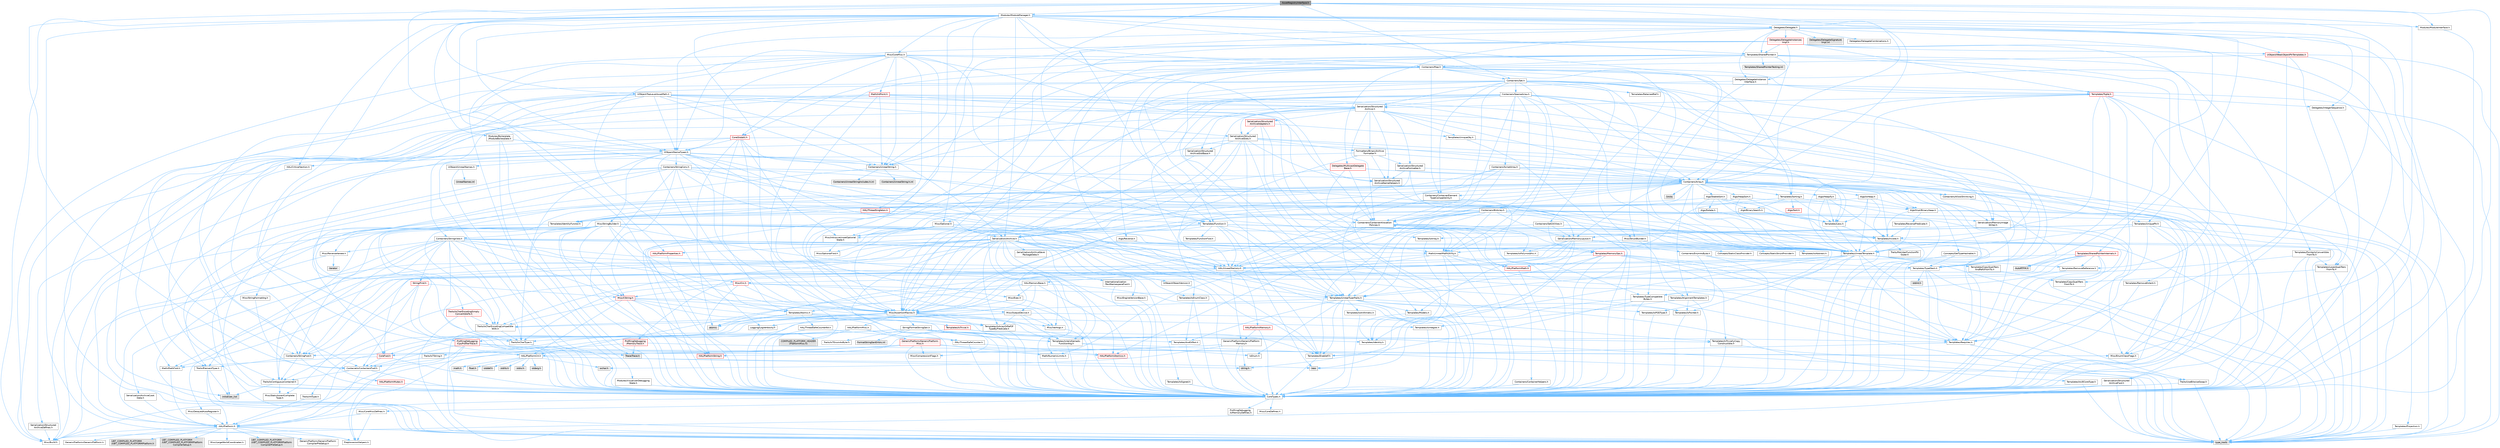 digraph "AssetRegistryInterface.h"
{
 // INTERACTIVE_SVG=YES
 // LATEX_PDF_SIZE
  bgcolor="transparent";
  edge [fontname=Helvetica,fontsize=10,labelfontname=Helvetica,labelfontsize=10];
  node [fontname=Helvetica,fontsize=10,shape=box,height=0.2,width=0.4];
  Node1 [id="Node000001",label="AssetRegistryInterface.h",height=0.2,width=0.4,color="gray40", fillcolor="grey60", style="filled", fontcolor="black",tooltip=" "];
  Node1 -> Node2 [id="edge1_Node000001_Node000002",color="steelblue1",style="solid",tooltip=" "];
  Node2 [id="Node000002",label="Containers/Array.h",height=0.2,width=0.4,color="grey40", fillcolor="white", style="filled",URL="$df/dd0/Array_8h.html",tooltip=" "];
  Node2 -> Node3 [id="edge2_Node000002_Node000003",color="steelblue1",style="solid",tooltip=" "];
  Node3 [id="Node000003",label="CoreTypes.h",height=0.2,width=0.4,color="grey40", fillcolor="white", style="filled",URL="$dc/dec/CoreTypes_8h.html",tooltip=" "];
  Node3 -> Node4 [id="edge3_Node000003_Node000004",color="steelblue1",style="solid",tooltip=" "];
  Node4 [id="Node000004",label="HAL/Platform.h",height=0.2,width=0.4,color="grey40", fillcolor="white", style="filled",URL="$d9/dd0/Platform_8h.html",tooltip=" "];
  Node4 -> Node5 [id="edge4_Node000004_Node000005",color="steelblue1",style="solid",tooltip=" "];
  Node5 [id="Node000005",label="Misc/Build.h",height=0.2,width=0.4,color="grey40", fillcolor="white", style="filled",URL="$d3/dbb/Build_8h.html",tooltip=" "];
  Node4 -> Node6 [id="edge5_Node000004_Node000006",color="steelblue1",style="solid",tooltip=" "];
  Node6 [id="Node000006",label="Misc/LargeWorldCoordinates.h",height=0.2,width=0.4,color="grey40", fillcolor="white", style="filled",URL="$d2/dcb/LargeWorldCoordinates_8h.html",tooltip=" "];
  Node4 -> Node7 [id="edge6_Node000004_Node000007",color="steelblue1",style="solid",tooltip=" "];
  Node7 [id="Node000007",label="type_traits",height=0.2,width=0.4,color="grey60", fillcolor="#E0E0E0", style="filled",tooltip=" "];
  Node4 -> Node8 [id="edge7_Node000004_Node000008",color="steelblue1",style="solid",tooltip=" "];
  Node8 [id="Node000008",label="PreprocessorHelpers.h",height=0.2,width=0.4,color="grey40", fillcolor="white", style="filled",URL="$db/ddb/PreprocessorHelpers_8h.html",tooltip=" "];
  Node4 -> Node9 [id="edge8_Node000004_Node000009",color="steelblue1",style="solid",tooltip=" "];
  Node9 [id="Node000009",label="UBT_COMPILED_PLATFORM\l/UBT_COMPILED_PLATFORMPlatform\lCompilerPreSetup.h",height=0.2,width=0.4,color="grey60", fillcolor="#E0E0E0", style="filled",tooltip=" "];
  Node4 -> Node10 [id="edge9_Node000004_Node000010",color="steelblue1",style="solid",tooltip=" "];
  Node10 [id="Node000010",label="GenericPlatform/GenericPlatform\lCompilerPreSetup.h",height=0.2,width=0.4,color="grey40", fillcolor="white", style="filled",URL="$d9/dc8/GenericPlatformCompilerPreSetup_8h.html",tooltip=" "];
  Node4 -> Node11 [id="edge10_Node000004_Node000011",color="steelblue1",style="solid",tooltip=" "];
  Node11 [id="Node000011",label="GenericPlatform/GenericPlatform.h",height=0.2,width=0.4,color="grey40", fillcolor="white", style="filled",URL="$d6/d84/GenericPlatform_8h.html",tooltip=" "];
  Node4 -> Node12 [id="edge11_Node000004_Node000012",color="steelblue1",style="solid",tooltip=" "];
  Node12 [id="Node000012",label="UBT_COMPILED_PLATFORM\l/UBT_COMPILED_PLATFORMPlatform.h",height=0.2,width=0.4,color="grey60", fillcolor="#E0E0E0", style="filled",tooltip=" "];
  Node4 -> Node13 [id="edge12_Node000004_Node000013",color="steelblue1",style="solid",tooltip=" "];
  Node13 [id="Node000013",label="UBT_COMPILED_PLATFORM\l/UBT_COMPILED_PLATFORMPlatform\lCompilerSetup.h",height=0.2,width=0.4,color="grey60", fillcolor="#E0E0E0", style="filled",tooltip=" "];
  Node3 -> Node14 [id="edge13_Node000003_Node000014",color="steelblue1",style="solid",tooltip=" "];
  Node14 [id="Node000014",label="ProfilingDebugging\l/UMemoryDefines.h",height=0.2,width=0.4,color="grey40", fillcolor="white", style="filled",URL="$d2/da2/UMemoryDefines_8h.html",tooltip=" "];
  Node3 -> Node15 [id="edge14_Node000003_Node000015",color="steelblue1",style="solid",tooltip=" "];
  Node15 [id="Node000015",label="Misc/CoreMiscDefines.h",height=0.2,width=0.4,color="grey40", fillcolor="white", style="filled",URL="$da/d38/CoreMiscDefines_8h.html",tooltip=" "];
  Node15 -> Node4 [id="edge15_Node000015_Node000004",color="steelblue1",style="solid",tooltip=" "];
  Node15 -> Node8 [id="edge16_Node000015_Node000008",color="steelblue1",style="solid",tooltip=" "];
  Node3 -> Node16 [id="edge17_Node000003_Node000016",color="steelblue1",style="solid",tooltip=" "];
  Node16 [id="Node000016",label="Misc/CoreDefines.h",height=0.2,width=0.4,color="grey40", fillcolor="white", style="filled",URL="$d3/dd2/CoreDefines_8h.html",tooltip=" "];
  Node2 -> Node17 [id="edge18_Node000002_Node000017",color="steelblue1",style="solid",tooltip=" "];
  Node17 [id="Node000017",label="Misc/AssertionMacros.h",height=0.2,width=0.4,color="grey40", fillcolor="white", style="filled",URL="$d0/dfa/AssertionMacros_8h.html",tooltip=" "];
  Node17 -> Node3 [id="edge19_Node000017_Node000003",color="steelblue1",style="solid",tooltip=" "];
  Node17 -> Node4 [id="edge20_Node000017_Node000004",color="steelblue1",style="solid",tooltip=" "];
  Node17 -> Node18 [id="edge21_Node000017_Node000018",color="steelblue1",style="solid",tooltip=" "];
  Node18 [id="Node000018",label="HAL/PlatformMisc.h",height=0.2,width=0.4,color="grey40", fillcolor="white", style="filled",URL="$d0/df5/PlatformMisc_8h.html",tooltip=" "];
  Node18 -> Node3 [id="edge22_Node000018_Node000003",color="steelblue1",style="solid",tooltip=" "];
  Node18 -> Node19 [id="edge23_Node000018_Node000019",color="steelblue1",style="solid",tooltip=" "];
  Node19 [id="Node000019",label="GenericPlatform/GenericPlatform\lMisc.h",height=0.2,width=0.4,color="red", fillcolor="#FFF0F0", style="filled",URL="$db/d9a/GenericPlatformMisc_8h.html",tooltip=" "];
  Node19 -> Node20 [id="edge24_Node000019_Node000020",color="steelblue1",style="solid",tooltip=" "];
  Node20 [id="Node000020",label="Containers/StringFwd.h",height=0.2,width=0.4,color="grey40", fillcolor="white", style="filled",URL="$df/d37/StringFwd_8h.html",tooltip=" "];
  Node20 -> Node3 [id="edge25_Node000020_Node000003",color="steelblue1",style="solid",tooltip=" "];
  Node20 -> Node21 [id="edge26_Node000020_Node000021",color="steelblue1",style="solid",tooltip=" "];
  Node21 [id="Node000021",label="Traits/ElementType.h",height=0.2,width=0.4,color="grey40", fillcolor="white", style="filled",URL="$d5/d4f/ElementType_8h.html",tooltip=" "];
  Node21 -> Node4 [id="edge27_Node000021_Node000004",color="steelblue1",style="solid",tooltip=" "];
  Node21 -> Node22 [id="edge28_Node000021_Node000022",color="steelblue1",style="solid",tooltip=" "];
  Node22 [id="Node000022",label="initializer_list",height=0.2,width=0.4,color="grey60", fillcolor="#E0E0E0", style="filled",tooltip=" "];
  Node21 -> Node7 [id="edge29_Node000021_Node000007",color="steelblue1",style="solid",tooltip=" "];
  Node20 -> Node23 [id="edge30_Node000020_Node000023",color="steelblue1",style="solid",tooltip=" "];
  Node23 [id="Node000023",label="Traits/IsContiguousContainer.h",height=0.2,width=0.4,color="grey40", fillcolor="white", style="filled",URL="$d5/d3c/IsContiguousContainer_8h.html",tooltip=" "];
  Node23 -> Node3 [id="edge31_Node000023_Node000003",color="steelblue1",style="solid",tooltip=" "];
  Node23 -> Node24 [id="edge32_Node000023_Node000024",color="steelblue1",style="solid",tooltip=" "];
  Node24 [id="Node000024",label="Misc/StaticAssertComplete\lType.h",height=0.2,width=0.4,color="grey40", fillcolor="white", style="filled",URL="$d5/d4e/StaticAssertCompleteType_8h.html",tooltip=" "];
  Node23 -> Node22 [id="edge33_Node000023_Node000022",color="steelblue1",style="solid",tooltip=" "];
  Node19 -> Node25 [id="edge34_Node000019_Node000025",color="steelblue1",style="solid",tooltip=" "];
  Node25 [id="Node000025",label="CoreFwd.h",height=0.2,width=0.4,color="red", fillcolor="#FFF0F0", style="filled",URL="$d1/d1e/CoreFwd_8h.html",tooltip=" "];
  Node25 -> Node3 [id="edge35_Node000025_Node000003",color="steelblue1",style="solid",tooltip=" "];
  Node25 -> Node26 [id="edge36_Node000025_Node000026",color="steelblue1",style="solid",tooltip=" "];
  Node26 [id="Node000026",label="Containers/ContainersFwd.h",height=0.2,width=0.4,color="grey40", fillcolor="white", style="filled",URL="$d4/d0a/ContainersFwd_8h.html",tooltip=" "];
  Node26 -> Node4 [id="edge37_Node000026_Node000004",color="steelblue1",style="solid",tooltip=" "];
  Node26 -> Node3 [id="edge38_Node000026_Node000003",color="steelblue1",style="solid",tooltip=" "];
  Node26 -> Node23 [id="edge39_Node000026_Node000023",color="steelblue1",style="solid",tooltip=" "];
  Node25 -> Node27 [id="edge40_Node000025_Node000027",color="steelblue1",style="solid",tooltip=" "];
  Node27 [id="Node000027",label="Math/MathFwd.h",height=0.2,width=0.4,color="grey40", fillcolor="white", style="filled",URL="$d2/d10/MathFwd_8h.html",tooltip=" "];
  Node27 -> Node4 [id="edge41_Node000027_Node000004",color="steelblue1",style="solid",tooltip=" "];
  Node19 -> Node3 [id="edge42_Node000019_Node000003",color="steelblue1",style="solid",tooltip=" "];
  Node19 -> Node30 [id="edge43_Node000019_Node000030",color="steelblue1",style="solid",tooltip=" "];
  Node30 [id="Node000030",label="HAL/PlatformCrt.h",height=0.2,width=0.4,color="grey40", fillcolor="white", style="filled",URL="$d8/d75/PlatformCrt_8h.html",tooltip=" "];
  Node30 -> Node31 [id="edge44_Node000030_Node000031",color="steelblue1",style="solid",tooltip=" "];
  Node31 [id="Node000031",label="new",height=0.2,width=0.4,color="grey60", fillcolor="#E0E0E0", style="filled",tooltip=" "];
  Node30 -> Node32 [id="edge45_Node000030_Node000032",color="steelblue1",style="solid",tooltip=" "];
  Node32 [id="Node000032",label="wchar.h",height=0.2,width=0.4,color="grey60", fillcolor="#E0E0E0", style="filled",tooltip=" "];
  Node30 -> Node33 [id="edge46_Node000030_Node000033",color="steelblue1",style="solid",tooltip=" "];
  Node33 [id="Node000033",label="stddef.h",height=0.2,width=0.4,color="grey60", fillcolor="#E0E0E0", style="filled",tooltip=" "];
  Node30 -> Node34 [id="edge47_Node000030_Node000034",color="steelblue1",style="solid",tooltip=" "];
  Node34 [id="Node000034",label="stdlib.h",height=0.2,width=0.4,color="grey60", fillcolor="#E0E0E0", style="filled",tooltip=" "];
  Node30 -> Node35 [id="edge48_Node000030_Node000035",color="steelblue1",style="solid",tooltip=" "];
  Node35 [id="Node000035",label="stdio.h",height=0.2,width=0.4,color="grey60", fillcolor="#E0E0E0", style="filled",tooltip=" "];
  Node30 -> Node36 [id="edge49_Node000030_Node000036",color="steelblue1",style="solid",tooltip=" "];
  Node36 [id="Node000036",label="stdarg.h",height=0.2,width=0.4,color="grey60", fillcolor="#E0E0E0", style="filled",tooltip=" "];
  Node30 -> Node37 [id="edge50_Node000030_Node000037",color="steelblue1",style="solid",tooltip=" "];
  Node37 [id="Node000037",label="math.h",height=0.2,width=0.4,color="grey60", fillcolor="#E0E0E0", style="filled",tooltip=" "];
  Node30 -> Node38 [id="edge51_Node000030_Node000038",color="steelblue1",style="solid",tooltip=" "];
  Node38 [id="Node000038",label="float.h",height=0.2,width=0.4,color="grey60", fillcolor="#E0E0E0", style="filled",tooltip=" "];
  Node30 -> Node39 [id="edge52_Node000030_Node000039",color="steelblue1",style="solid",tooltip=" "];
  Node39 [id="Node000039",label="string.h",height=0.2,width=0.4,color="grey60", fillcolor="#E0E0E0", style="filled",tooltip=" "];
  Node19 -> Node40 [id="edge53_Node000019_Node000040",color="steelblue1",style="solid",tooltip=" "];
  Node40 [id="Node000040",label="Math/NumericLimits.h",height=0.2,width=0.4,color="grey40", fillcolor="white", style="filled",URL="$df/d1b/NumericLimits_8h.html",tooltip=" "];
  Node40 -> Node3 [id="edge54_Node000040_Node000003",color="steelblue1",style="solid",tooltip=" "];
  Node19 -> Node41 [id="edge55_Node000019_Node000041",color="steelblue1",style="solid",tooltip=" "];
  Node41 [id="Node000041",label="Misc/CompressionFlags.h",height=0.2,width=0.4,color="grey40", fillcolor="white", style="filled",URL="$d9/d76/CompressionFlags_8h.html",tooltip=" "];
  Node19 -> Node42 [id="edge56_Node000019_Node000042",color="steelblue1",style="solid",tooltip=" "];
  Node42 [id="Node000042",label="Misc/EnumClassFlags.h",height=0.2,width=0.4,color="grey40", fillcolor="white", style="filled",URL="$d8/de7/EnumClassFlags_8h.html",tooltip=" "];
  Node18 -> Node45 [id="edge57_Node000018_Node000045",color="steelblue1",style="solid",tooltip=" "];
  Node45 [id="Node000045",label="COMPILED_PLATFORM_HEADER\l(PlatformMisc.h)",height=0.2,width=0.4,color="grey60", fillcolor="#E0E0E0", style="filled",tooltip=" "];
  Node18 -> Node46 [id="edge58_Node000018_Node000046",color="steelblue1",style="solid",tooltip=" "];
  Node46 [id="Node000046",label="ProfilingDebugging\l/CpuProfilerTrace.h",height=0.2,width=0.4,color="red", fillcolor="#FFF0F0", style="filled",URL="$da/dcb/CpuProfilerTrace_8h.html",tooltip=" "];
  Node46 -> Node3 [id="edge59_Node000046_Node000003",color="steelblue1",style="solid",tooltip=" "];
  Node46 -> Node26 [id="edge60_Node000046_Node000026",color="steelblue1",style="solid",tooltip=" "];
  Node46 -> Node47 [id="edge61_Node000046_Node000047",color="steelblue1",style="solid",tooltip=" "];
  Node47 [id="Node000047",label="HAL/PlatformAtomics.h",height=0.2,width=0.4,color="red", fillcolor="#FFF0F0", style="filled",URL="$d3/d36/PlatformAtomics_8h.html",tooltip=" "];
  Node47 -> Node3 [id="edge62_Node000047_Node000003",color="steelblue1",style="solid",tooltip=" "];
  Node46 -> Node8 [id="edge63_Node000046_Node000008",color="steelblue1",style="solid",tooltip=" "];
  Node46 -> Node5 [id="edge64_Node000046_Node000005",color="steelblue1",style="solid",tooltip=" "];
  Node46 -> Node53 [id="edge65_Node000046_Node000053",color="steelblue1",style="solid",tooltip=" "];
  Node53 [id="Node000053",label="Trace/Trace.h",height=0.2,width=0.4,color="grey60", fillcolor="#E0E0E0", style="filled",tooltip=" "];
  Node17 -> Node8 [id="edge66_Node000017_Node000008",color="steelblue1",style="solid",tooltip=" "];
  Node17 -> Node54 [id="edge67_Node000017_Node000054",color="steelblue1",style="solid",tooltip=" "];
  Node54 [id="Node000054",label="Templates/EnableIf.h",height=0.2,width=0.4,color="grey40", fillcolor="white", style="filled",URL="$d7/d60/EnableIf_8h.html",tooltip=" "];
  Node54 -> Node3 [id="edge68_Node000054_Node000003",color="steelblue1",style="solid",tooltip=" "];
  Node17 -> Node55 [id="edge69_Node000017_Node000055",color="steelblue1",style="solid",tooltip=" "];
  Node55 [id="Node000055",label="Templates/IsArrayOrRefOf\lTypeByPredicate.h",height=0.2,width=0.4,color="grey40", fillcolor="white", style="filled",URL="$d6/da1/IsArrayOrRefOfTypeByPredicate_8h.html",tooltip=" "];
  Node55 -> Node3 [id="edge70_Node000055_Node000003",color="steelblue1",style="solid",tooltip=" "];
  Node17 -> Node56 [id="edge71_Node000017_Node000056",color="steelblue1",style="solid",tooltip=" "];
  Node56 [id="Node000056",label="Templates/IsValidVariadic\lFunctionArg.h",height=0.2,width=0.4,color="grey40", fillcolor="white", style="filled",URL="$d0/dc8/IsValidVariadicFunctionArg_8h.html",tooltip=" "];
  Node56 -> Node3 [id="edge72_Node000056_Node000003",color="steelblue1",style="solid",tooltip=" "];
  Node56 -> Node57 [id="edge73_Node000056_Node000057",color="steelblue1",style="solid",tooltip=" "];
  Node57 [id="Node000057",label="IsEnum.h",height=0.2,width=0.4,color="grey40", fillcolor="white", style="filled",URL="$d4/de5/IsEnum_8h.html",tooltip=" "];
  Node56 -> Node7 [id="edge74_Node000056_Node000007",color="steelblue1",style="solid",tooltip=" "];
  Node17 -> Node58 [id="edge75_Node000017_Node000058",color="steelblue1",style="solid",tooltip=" "];
  Node58 [id="Node000058",label="Traits/IsCharEncodingCompatible\lWith.h",height=0.2,width=0.4,color="grey40", fillcolor="white", style="filled",URL="$df/dd1/IsCharEncodingCompatibleWith_8h.html",tooltip=" "];
  Node58 -> Node7 [id="edge76_Node000058_Node000007",color="steelblue1",style="solid",tooltip=" "];
  Node58 -> Node59 [id="edge77_Node000058_Node000059",color="steelblue1",style="solid",tooltip=" "];
  Node59 [id="Node000059",label="Traits/IsCharType.h",height=0.2,width=0.4,color="grey40", fillcolor="white", style="filled",URL="$db/d51/IsCharType_8h.html",tooltip=" "];
  Node59 -> Node3 [id="edge78_Node000059_Node000003",color="steelblue1",style="solid",tooltip=" "];
  Node17 -> Node60 [id="edge79_Node000017_Node000060",color="steelblue1",style="solid",tooltip=" "];
  Node60 [id="Node000060",label="Misc/VarArgs.h",height=0.2,width=0.4,color="grey40", fillcolor="white", style="filled",URL="$d5/d6f/VarArgs_8h.html",tooltip=" "];
  Node60 -> Node3 [id="edge80_Node000060_Node000003",color="steelblue1",style="solid",tooltip=" "];
  Node17 -> Node61 [id="edge81_Node000017_Node000061",color="steelblue1",style="solid",tooltip=" "];
  Node61 [id="Node000061",label="String/FormatStringSan.h",height=0.2,width=0.4,color="grey40", fillcolor="white", style="filled",URL="$d3/d8b/FormatStringSan_8h.html",tooltip=" "];
  Node61 -> Node7 [id="edge82_Node000061_Node000007",color="steelblue1",style="solid",tooltip=" "];
  Node61 -> Node3 [id="edge83_Node000061_Node000003",color="steelblue1",style="solid",tooltip=" "];
  Node61 -> Node62 [id="edge84_Node000061_Node000062",color="steelblue1",style="solid",tooltip=" "];
  Node62 [id="Node000062",label="Templates/Requires.h",height=0.2,width=0.4,color="grey40", fillcolor="white", style="filled",URL="$dc/d96/Requires_8h.html",tooltip=" "];
  Node62 -> Node54 [id="edge85_Node000062_Node000054",color="steelblue1",style="solid",tooltip=" "];
  Node62 -> Node7 [id="edge86_Node000062_Node000007",color="steelblue1",style="solid",tooltip=" "];
  Node61 -> Node63 [id="edge87_Node000061_Node000063",color="steelblue1",style="solid",tooltip=" "];
  Node63 [id="Node000063",label="Templates/Identity.h",height=0.2,width=0.4,color="grey40", fillcolor="white", style="filled",URL="$d0/dd5/Identity_8h.html",tooltip=" "];
  Node61 -> Node56 [id="edge88_Node000061_Node000056",color="steelblue1",style="solid",tooltip=" "];
  Node61 -> Node59 [id="edge89_Node000061_Node000059",color="steelblue1",style="solid",tooltip=" "];
  Node61 -> Node64 [id="edge90_Node000061_Node000064",color="steelblue1",style="solid",tooltip=" "];
  Node64 [id="Node000064",label="Traits/IsTEnumAsByte.h",height=0.2,width=0.4,color="grey40", fillcolor="white", style="filled",URL="$d1/de6/IsTEnumAsByte_8h.html",tooltip=" "];
  Node61 -> Node65 [id="edge91_Node000061_Node000065",color="steelblue1",style="solid",tooltip=" "];
  Node65 [id="Node000065",label="Traits/IsTString.h",height=0.2,width=0.4,color="grey40", fillcolor="white", style="filled",URL="$d0/df8/IsTString_8h.html",tooltip=" "];
  Node65 -> Node26 [id="edge92_Node000065_Node000026",color="steelblue1",style="solid",tooltip=" "];
  Node61 -> Node26 [id="edge93_Node000061_Node000026",color="steelblue1",style="solid",tooltip=" "];
  Node61 -> Node66 [id="edge94_Node000061_Node000066",color="steelblue1",style="solid",tooltip=" "];
  Node66 [id="Node000066",label="FormatStringSanErrors.inl",height=0.2,width=0.4,color="grey60", fillcolor="#E0E0E0", style="filled",tooltip=" "];
  Node17 -> Node67 [id="edge95_Node000017_Node000067",color="steelblue1",style="solid",tooltip=" "];
  Node67 [id="Node000067",label="atomic",height=0.2,width=0.4,color="grey60", fillcolor="#E0E0E0", style="filled",tooltip=" "];
  Node2 -> Node68 [id="edge96_Node000002_Node000068",color="steelblue1",style="solid",tooltip=" "];
  Node68 [id="Node000068",label="Misc/IntrusiveUnsetOptional\lState.h",height=0.2,width=0.4,color="grey40", fillcolor="white", style="filled",URL="$d2/d0a/IntrusiveUnsetOptionalState_8h.html",tooltip=" "];
  Node68 -> Node69 [id="edge97_Node000068_Node000069",color="steelblue1",style="solid",tooltip=" "];
  Node69 [id="Node000069",label="Misc/OptionalFwd.h",height=0.2,width=0.4,color="grey40", fillcolor="white", style="filled",URL="$dc/d50/OptionalFwd_8h.html",tooltip=" "];
  Node2 -> Node70 [id="edge98_Node000002_Node000070",color="steelblue1",style="solid",tooltip=" "];
  Node70 [id="Node000070",label="Misc/ReverseIterate.h",height=0.2,width=0.4,color="grey40", fillcolor="white", style="filled",URL="$db/de3/ReverseIterate_8h.html",tooltip=" "];
  Node70 -> Node4 [id="edge99_Node000070_Node000004",color="steelblue1",style="solid",tooltip=" "];
  Node70 -> Node71 [id="edge100_Node000070_Node000071",color="steelblue1",style="solid",tooltip=" "];
  Node71 [id="Node000071",label="iterator",height=0.2,width=0.4,color="grey60", fillcolor="#E0E0E0", style="filled",tooltip=" "];
  Node2 -> Node72 [id="edge101_Node000002_Node000072",color="steelblue1",style="solid",tooltip=" "];
  Node72 [id="Node000072",label="HAL/UnrealMemory.h",height=0.2,width=0.4,color="grey40", fillcolor="white", style="filled",URL="$d9/d96/UnrealMemory_8h.html",tooltip=" "];
  Node72 -> Node3 [id="edge102_Node000072_Node000003",color="steelblue1",style="solid",tooltip=" "];
  Node72 -> Node73 [id="edge103_Node000072_Node000073",color="steelblue1",style="solid",tooltip=" "];
  Node73 [id="Node000073",label="GenericPlatform/GenericPlatform\lMemory.h",height=0.2,width=0.4,color="grey40", fillcolor="white", style="filled",URL="$dd/d22/GenericPlatformMemory_8h.html",tooltip=" "];
  Node73 -> Node25 [id="edge104_Node000073_Node000025",color="steelblue1",style="solid",tooltip=" "];
  Node73 -> Node3 [id="edge105_Node000073_Node000003",color="steelblue1",style="solid",tooltip=" "];
  Node73 -> Node74 [id="edge106_Node000073_Node000074",color="steelblue1",style="solid",tooltip=" "];
  Node74 [id="Node000074",label="HAL/PlatformString.h",height=0.2,width=0.4,color="red", fillcolor="#FFF0F0", style="filled",URL="$db/db5/PlatformString_8h.html",tooltip=" "];
  Node74 -> Node3 [id="edge107_Node000074_Node000003",color="steelblue1",style="solid",tooltip=" "];
  Node73 -> Node39 [id="edge108_Node000073_Node000039",color="steelblue1",style="solid",tooltip=" "];
  Node73 -> Node32 [id="edge109_Node000073_Node000032",color="steelblue1",style="solid",tooltip=" "];
  Node72 -> Node76 [id="edge110_Node000072_Node000076",color="steelblue1",style="solid",tooltip=" "];
  Node76 [id="Node000076",label="HAL/MemoryBase.h",height=0.2,width=0.4,color="grey40", fillcolor="white", style="filled",URL="$d6/d9f/MemoryBase_8h.html",tooltip=" "];
  Node76 -> Node3 [id="edge111_Node000076_Node000003",color="steelblue1",style="solid",tooltip=" "];
  Node76 -> Node47 [id="edge112_Node000076_Node000047",color="steelblue1",style="solid",tooltip=" "];
  Node76 -> Node30 [id="edge113_Node000076_Node000030",color="steelblue1",style="solid",tooltip=" "];
  Node76 -> Node77 [id="edge114_Node000076_Node000077",color="steelblue1",style="solid",tooltip=" "];
  Node77 [id="Node000077",label="Misc/Exec.h",height=0.2,width=0.4,color="grey40", fillcolor="white", style="filled",URL="$de/ddb/Exec_8h.html",tooltip=" "];
  Node77 -> Node3 [id="edge115_Node000077_Node000003",color="steelblue1",style="solid",tooltip=" "];
  Node77 -> Node17 [id="edge116_Node000077_Node000017",color="steelblue1",style="solid",tooltip=" "];
  Node76 -> Node78 [id="edge117_Node000076_Node000078",color="steelblue1",style="solid",tooltip=" "];
  Node78 [id="Node000078",label="Misc/OutputDevice.h",height=0.2,width=0.4,color="grey40", fillcolor="white", style="filled",URL="$d7/d32/OutputDevice_8h.html",tooltip=" "];
  Node78 -> Node25 [id="edge118_Node000078_Node000025",color="steelblue1",style="solid",tooltip=" "];
  Node78 -> Node3 [id="edge119_Node000078_Node000003",color="steelblue1",style="solid",tooltip=" "];
  Node78 -> Node79 [id="edge120_Node000078_Node000079",color="steelblue1",style="solid",tooltip=" "];
  Node79 [id="Node000079",label="Logging/LogVerbosity.h",height=0.2,width=0.4,color="grey40", fillcolor="white", style="filled",URL="$d2/d8f/LogVerbosity_8h.html",tooltip=" "];
  Node79 -> Node3 [id="edge121_Node000079_Node000003",color="steelblue1",style="solid",tooltip=" "];
  Node78 -> Node60 [id="edge122_Node000078_Node000060",color="steelblue1",style="solid",tooltip=" "];
  Node78 -> Node55 [id="edge123_Node000078_Node000055",color="steelblue1",style="solid",tooltip=" "];
  Node78 -> Node56 [id="edge124_Node000078_Node000056",color="steelblue1",style="solid",tooltip=" "];
  Node78 -> Node58 [id="edge125_Node000078_Node000058",color="steelblue1",style="solid",tooltip=" "];
  Node76 -> Node80 [id="edge126_Node000076_Node000080",color="steelblue1",style="solid",tooltip=" "];
  Node80 [id="Node000080",label="Templates/Atomic.h",height=0.2,width=0.4,color="grey40", fillcolor="white", style="filled",URL="$d3/d91/Atomic_8h.html",tooltip=" "];
  Node80 -> Node81 [id="edge127_Node000080_Node000081",color="steelblue1",style="solid",tooltip=" "];
  Node81 [id="Node000081",label="HAL/ThreadSafeCounter.h",height=0.2,width=0.4,color="grey40", fillcolor="white", style="filled",URL="$dc/dc9/ThreadSafeCounter_8h.html",tooltip=" "];
  Node81 -> Node3 [id="edge128_Node000081_Node000003",color="steelblue1",style="solid",tooltip=" "];
  Node81 -> Node47 [id="edge129_Node000081_Node000047",color="steelblue1",style="solid",tooltip=" "];
  Node80 -> Node82 [id="edge130_Node000080_Node000082",color="steelblue1",style="solid",tooltip=" "];
  Node82 [id="Node000082",label="HAL/ThreadSafeCounter64.h",height=0.2,width=0.4,color="grey40", fillcolor="white", style="filled",URL="$d0/d12/ThreadSafeCounter64_8h.html",tooltip=" "];
  Node82 -> Node3 [id="edge131_Node000082_Node000003",color="steelblue1",style="solid",tooltip=" "];
  Node82 -> Node81 [id="edge132_Node000082_Node000081",color="steelblue1",style="solid",tooltip=" "];
  Node80 -> Node83 [id="edge133_Node000080_Node000083",color="steelblue1",style="solid",tooltip=" "];
  Node83 [id="Node000083",label="Templates/IsIntegral.h",height=0.2,width=0.4,color="grey40", fillcolor="white", style="filled",URL="$da/d64/IsIntegral_8h.html",tooltip=" "];
  Node83 -> Node3 [id="edge134_Node000083_Node000003",color="steelblue1",style="solid",tooltip=" "];
  Node80 -> Node84 [id="edge135_Node000080_Node000084",color="steelblue1",style="solid",tooltip=" "];
  Node84 [id="Node000084",label="Templates/IsTrivial.h",height=0.2,width=0.4,color="red", fillcolor="#FFF0F0", style="filled",URL="$da/d4c/IsTrivial_8h.html",tooltip=" "];
  Node84 -> Node85 [id="edge136_Node000084_Node000085",color="steelblue1",style="solid",tooltip=" "];
  Node85 [id="Node000085",label="Templates/AndOrNot.h",height=0.2,width=0.4,color="grey40", fillcolor="white", style="filled",URL="$db/d0a/AndOrNot_8h.html",tooltip=" "];
  Node85 -> Node3 [id="edge137_Node000085_Node000003",color="steelblue1",style="solid",tooltip=" "];
  Node84 -> Node86 [id="edge138_Node000084_Node000086",color="steelblue1",style="solid",tooltip=" "];
  Node86 [id="Node000086",label="Templates/IsTriviallyCopy\lConstructible.h",height=0.2,width=0.4,color="grey40", fillcolor="white", style="filled",URL="$d3/d78/IsTriviallyCopyConstructible_8h.html",tooltip=" "];
  Node86 -> Node3 [id="edge139_Node000086_Node000003",color="steelblue1",style="solid",tooltip=" "];
  Node86 -> Node7 [id="edge140_Node000086_Node000007",color="steelblue1",style="solid",tooltip=" "];
  Node84 -> Node7 [id="edge141_Node000084_Node000007",color="steelblue1",style="solid",tooltip=" "];
  Node80 -> Node88 [id="edge142_Node000080_Node000088",color="steelblue1",style="solid",tooltip=" "];
  Node88 [id="Node000088",label="Traits/IntType.h",height=0.2,width=0.4,color="grey40", fillcolor="white", style="filled",URL="$d7/deb/IntType_8h.html",tooltip=" "];
  Node88 -> Node4 [id="edge143_Node000088_Node000004",color="steelblue1",style="solid",tooltip=" "];
  Node80 -> Node67 [id="edge144_Node000080_Node000067",color="steelblue1",style="solid",tooltip=" "];
  Node72 -> Node89 [id="edge145_Node000072_Node000089",color="steelblue1",style="solid",tooltip=" "];
  Node89 [id="Node000089",label="HAL/PlatformMemory.h",height=0.2,width=0.4,color="red", fillcolor="#FFF0F0", style="filled",URL="$de/d68/PlatformMemory_8h.html",tooltip=" "];
  Node89 -> Node3 [id="edge146_Node000089_Node000003",color="steelblue1",style="solid",tooltip=" "];
  Node89 -> Node73 [id="edge147_Node000089_Node000073",color="steelblue1",style="solid",tooltip=" "];
  Node72 -> Node91 [id="edge148_Node000072_Node000091",color="steelblue1",style="solid",tooltip=" "];
  Node91 [id="Node000091",label="ProfilingDebugging\l/MemoryTrace.h",height=0.2,width=0.4,color="red", fillcolor="#FFF0F0", style="filled",URL="$da/dd7/MemoryTrace_8h.html",tooltip=" "];
  Node91 -> Node4 [id="edge149_Node000091_Node000004",color="steelblue1",style="solid",tooltip=" "];
  Node91 -> Node42 [id="edge150_Node000091_Node000042",color="steelblue1",style="solid",tooltip=" "];
  Node91 -> Node53 [id="edge151_Node000091_Node000053",color="steelblue1",style="solid",tooltip=" "];
  Node72 -> Node92 [id="edge152_Node000072_Node000092",color="steelblue1",style="solid",tooltip=" "];
  Node92 [id="Node000092",label="Templates/IsPointer.h",height=0.2,width=0.4,color="grey40", fillcolor="white", style="filled",URL="$d7/d05/IsPointer_8h.html",tooltip=" "];
  Node92 -> Node3 [id="edge153_Node000092_Node000003",color="steelblue1",style="solid",tooltip=" "];
  Node2 -> Node93 [id="edge154_Node000002_Node000093",color="steelblue1",style="solid",tooltip=" "];
  Node93 [id="Node000093",label="Templates/UnrealTypeTraits.h",height=0.2,width=0.4,color="grey40", fillcolor="white", style="filled",URL="$d2/d2d/UnrealTypeTraits_8h.html",tooltip=" "];
  Node93 -> Node3 [id="edge155_Node000093_Node000003",color="steelblue1",style="solid",tooltip=" "];
  Node93 -> Node92 [id="edge156_Node000093_Node000092",color="steelblue1",style="solid",tooltip=" "];
  Node93 -> Node17 [id="edge157_Node000093_Node000017",color="steelblue1",style="solid",tooltip=" "];
  Node93 -> Node85 [id="edge158_Node000093_Node000085",color="steelblue1",style="solid",tooltip=" "];
  Node93 -> Node54 [id="edge159_Node000093_Node000054",color="steelblue1",style="solid",tooltip=" "];
  Node93 -> Node94 [id="edge160_Node000093_Node000094",color="steelblue1",style="solid",tooltip=" "];
  Node94 [id="Node000094",label="Templates/IsArithmetic.h",height=0.2,width=0.4,color="grey40", fillcolor="white", style="filled",URL="$d2/d5d/IsArithmetic_8h.html",tooltip=" "];
  Node94 -> Node3 [id="edge161_Node000094_Node000003",color="steelblue1",style="solid",tooltip=" "];
  Node93 -> Node57 [id="edge162_Node000093_Node000057",color="steelblue1",style="solid",tooltip=" "];
  Node93 -> Node95 [id="edge163_Node000093_Node000095",color="steelblue1",style="solid",tooltip=" "];
  Node95 [id="Node000095",label="Templates/Models.h",height=0.2,width=0.4,color="grey40", fillcolor="white", style="filled",URL="$d3/d0c/Models_8h.html",tooltip=" "];
  Node95 -> Node63 [id="edge164_Node000095_Node000063",color="steelblue1",style="solid",tooltip=" "];
  Node93 -> Node96 [id="edge165_Node000093_Node000096",color="steelblue1",style="solid",tooltip=" "];
  Node96 [id="Node000096",label="Templates/IsPODType.h",height=0.2,width=0.4,color="grey40", fillcolor="white", style="filled",URL="$d7/db1/IsPODType_8h.html",tooltip=" "];
  Node96 -> Node3 [id="edge166_Node000096_Node000003",color="steelblue1",style="solid",tooltip=" "];
  Node93 -> Node97 [id="edge167_Node000093_Node000097",color="steelblue1",style="solid",tooltip=" "];
  Node97 [id="Node000097",label="Templates/IsUECoreType.h",height=0.2,width=0.4,color="grey40", fillcolor="white", style="filled",URL="$d1/db8/IsUECoreType_8h.html",tooltip=" "];
  Node97 -> Node3 [id="edge168_Node000097_Node000003",color="steelblue1",style="solid",tooltip=" "];
  Node97 -> Node7 [id="edge169_Node000097_Node000007",color="steelblue1",style="solid",tooltip=" "];
  Node93 -> Node86 [id="edge170_Node000093_Node000086",color="steelblue1",style="solid",tooltip=" "];
  Node2 -> Node98 [id="edge171_Node000002_Node000098",color="steelblue1",style="solid",tooltip=" "];
  Node98 [id="Node000098",label="Templates/UnrealTemplate.h",height=0.2,width=0.4,color="grey40", fillcolor="white", style="filled",URL="$d4/d24/UnrealTemplate_8h.html",tooltip=" "];
  Node98 -> Node3 [id="edge172_Node000098_Node000003",color="steelblue1",style="solid",tooltip=" "];
  Node98 -> Node92 [id="edge173_Node000098_Node000092",color="steelblue1",style="solid",tooltip=" "];
  Node98 -> Node72 [id="edge174_Node000098_Node000072",color="steelblue1",style="solid",tooltip=" "];
  Node98 -> Node99 [id="edge175_Node000098_Node000099",color="steelblue1",style="solid",tooltip=" "];
  Node99 [id="Node000099",label="Templates/CopyQualifiers\lAndRefsFromTo.h",height=0.2,width=0.4,color="grey40", fillcolor="white", style="filled",URL="$d3/db3/CopyQualifiersAndRefsFromTo_8h.html",tooltip=" "];
  Node99 -> Node100 [id="edge176_Node000099_Node000100",color="steelblue1",style="solid",tooltip=" "];
  Node100 [id="Node000100",label="Templates/CopyQualifiers\lFromTo.h",height=0.2,width=0.4,color="grey40", fillcolor="white", style="filled",URL="$d5/db4/CopyQualifiersFromTo_8h.html",tooltip=" "];
  Node98 -> Node93 [id="edge177_Node000098_Node000093",color="steelblue1",style="solid",tooltip=" "];
  Node98 -> Node101 [id="edge178_Node000098_Node000101",color="steelblue1",style="solid",tooltip=" "];
  Node101 [id="Node000101",label="Templates/RemoveReference.h",height=0.2,width=0.4,color="grey40", fillcolor="white", style="filled",URL="$da/dbe/RemoveReference_8h.html",tooltip=" "];
  Node101 -> Node3 [id="edge179_Node000101_Node000003",color="steelblue1",style="solid",tooltip=" "];
  Node98 -> Node62 [id="edge180_Node000098_Node000062",color="steelblue1",style="solid",tooltip=" "];
  Node98 -> Node102 [id="edge181_Node000098_Node000102",color="steelblue1",style="solid",tooltip=" "];
  Node102 [id="Node000102",label="Templates/TypeCompatible\lBytes.h",height=0.2,width=0.4,color="grey40", fillcolor="white", style="filled",URL="$df/d0a/TypeCompatibleBytes_8h.html",tooltip=" "];
  Node102 -> Node3 [id="edge182_Node000102_Node000003",color="steelblue1",style="solid",tooltip=" "];
  Node102 -> Node39 [id="edge183_Node000102_Node000039",color="steelblue1",style="solid",tooltip=" "];
  Node102 -> Node31 [id="edge184_Node000102_Node000031",color="steelblue1",style="solid",tooltip=" "];
  Node102 -> Node7 [id="edge185_Node000102_Node000007",color="steelblue1",style="solid",tooltip=" "];
  Node98 -> Node63 [id="edge186_Node000098_Node000063",color="steelblue1",style="solid",tooltip=" "];
  Node98 -> Node23 [id="edge187_Node000098_Node000023",color="steelblue1",style="solid",tooltip=" "];
  Node98 -> Node103 [id="edge188_Node000098_Node000103",color="steelblue1",style="solid",tooltip=" "];
  Node103 [id="Node000103",label="Traits/UseBitwiseSwap.h",height=0.2,width=0.4,color="grey40", fillcolor="white", style="filled",URL="$db/df3/UseBitwiseSwap_8h.html",tooltip=" "];
  Node103 -> Node3 [id="edge189_Node000103_Node000003",color="steelblue1",style="solid",tooltip=" "];
  Node103 -> Node7 [id="edge190_Node000103_Node000007",color="steelblue1",style="solid",tooltip=" "];
  Node98 -> Node7 [id="edge191_Node000098_Node000007",color="steelblue1",style="solid",tooltip=" "];
  Node2 -> Node104 [id="edge192_Node000002_Node000104",color="steelblue1",style="solid",tooltip=" "];
  Node104 [id="Node000104",label="Containers/AllowShrinking.h",height=0.2,width=0.4,color="grey40", fillcolor="white", style="filled",URL="$d7/d1a/AllowShrinking_8h.html",tooltip=" "];
  Node104 -> Node3 [id="edge193_Node000104_Node000003",color="steelblue1",style="solid",tooltip=" "];
  Node2 -> Node105 [id="edge194_Node000002_Node000105",color="steelblue1",style="solid",tooltip=" "];
  Node105 [id="Node000105",label="Containers/ContainerAllocation\lPolicies.h",height=0.2,width=0.4,color="grey40", fillcolor="white", style="filled",URL="$d7/dff/ContainerAllocationPolicies_8h.html",tooltip=" "];
  Node105 -> Node3 [id="edge195_Node000105_Node000003",color="steelblue1",style="solid",tooltip=" "];
  Node105 -> Node106 [id="edge196_Node000105_Node000106",color="steelblue1",style="solid",tooltip=" "];
  Node106 [id="Node000106",label="Containers/ContainerHelpers.h",height=0.2,width=0.4,color="grey40", fillcolor="white", style="filled",URL="$d7/d33/ContainerHelpers_8h.html",tooltip=" "];
  Node106 -> Node3 [id="edge197_Node000106_Node000003",color="steelblue1",style="solid",tooltip=" "];
  Node105 -> Node105 [id="edge198_Node000105_Node000105",color="steelblue1",style="solid",tooltip=" "];
  Node105 -> Node107 [id="edge199_Node000105_Node000107",color="steelblue1",style="solid",tooltip=" "];
  Node107 [id="Node000107",label="HAL/PlatformMath.h",height=0.2,width=0.4,color="red", fillcolor="#FFF0F0", style="filled",URL="$dc/d53/PlatformMath_8h.html",tooltip=" "];
  Node107 -> Node3 [id="edge200_Node000107_Node000003",color="steelblue1",style="solid",tooltip=" "];
  Node105 -> Node72 [id="edge201_Node000105_Node000072",color="steelblue1",style="solid",tooltip=" "];
  Node105 -> Node40 [id="edge202_Node000105_Node000040",color="steelblue1",style="solid",tooltip=" "];
  Node105 -> Node17 [id="edge203_Node000105_Node000017",color="steelblue1",style="solid",tooltip=" "];
  Node105 -> Node115 [id="edge204_Node000105_Node000115",color="steelblue1",style="solid",tooltip=" "];
  Node115 [id="Node000115",label="Templates/IsPolymorphic.h",height=0.2,width=0.4,color="grey40", fillcolor="white", style="filled",URL="$dc/d20/IsPolymorphic_8h.html",tooltip=" "];
  Node105 -> Node116 [id="edge205_Node000105_Node000116",color="steelblue1",style="solid",tooltip=" "];
  Node116 [id="Node000116",label="Templates/MemoryOps.h",height=0.2,width=0.4,color="red", fillcolor="#FFF0F0", style="filled",URL="$db/dea/MemoryOps_8h.html",tooltip=" "];
  Node116 -> Node3 [id="edge206_Node000116_Node000003",color="steelblue1",style="solid",tooltip=" "];
  Node116 -> Node72 [id="edge207_Node000116_Node000072",color="steelblue1",style="solid",tooltip=" "];
  Node116 -> Node86 [id="edge208_Node000116_Node000086",color="steelblue1",style="solid",tooltip=" "];
  Node116 -> Node62 [id="edge209_Node000116_Node000062",color="steelblue1",style="solid",tooltip=" "];
  Node116 -> Node93 [id="edge210_Node000116_Node000093",color="steelblue1",style="solid",tooltip=" "];
  Node116 -> Node103 [id="edge211_Node000116_Node000103",color="steelblue1",style="solid",tooltip=" "];
  Node116 -> Node31 [id="edge212_Node000116_Node000031",color="steelblue1",style="solid",tooltip=" "];
  Node116 -> Node7 [id="edge213_Node000116_Node000007",color="steelblue1",style="solid",tooltip=" "];
  Node105 -> Node102 [id="edge214_Node000105_Node000102",color="steelblue1",style="solid",tooltip=" "];
  Node105 -> Node7 [id="edge215_Node000105_Node000007",color="steelblue1",style="solid",tooltip=" "];
  Node2 -> Node117 [id="edge216_Node000002_Node000117",color="steelblue1",style="solid",tooltip=" "];
  Node117 [id="Node000117",label="Containers/ContainerElement\lTypeCompatibility.h",height=0.2,width=0.4,color="grey40", fillcolor="white", style="filled",URL="$df/ddf/ContainerElementTypeCompatibility_8h.html",tooltip=" "];
  Node117 -> Node3 [id="edge217_Node000117_Node000003",color="steelblue1",style="solid",tooltip=" "];
  Node117 -> Node93 [id="edge218_Node000117_Node000093",color="steelblue1",style="solid",tooltip=" "];
  Node2 -> Node118 [id="edge219_Node000002_Node000118",color="steelblue1",style="solid",tooltip=" "];
  Node118 [id="Node000118",label="Serialization/Archive.h",height=0.2,width=0.4,color="grey40", fillcolor="white", style="filled",URL="$d7/d3b/Archive_8h.html",tooltip=" "];
  Node118 -> Node25 [id="edge220_Node000118_Node000025",color="steelblue1",style="solid",tooltip=" "];
  Node118 -> Node3 [id="edge221_Node000118_Node000003",color="steelblue1",style="solid",tooltip=" "];
  Node118 -> Node119 [id="edge222_Node000118_Node000119",color="steelblue1",style="solid",tooltip=" "];
  Node119 [id="Node000119",label="HAL/PlatformProperties.h",height=0.2,width=0.4,color="red", fillcolor="#FFF0F0", style="filled",URL="$d9/db0/PlatformProperties_8h.html",tooltip=" "];
  Node119 -> Node3 [id="edge223_Node000119_Node000003",color="steelblue1",style="solid",tooltip=" "];
  Node118 -> Node122 [id="edge224_Node000118_Node000122",color="steelblue1",style="solid",tooltip=" "];
  Node122 [id="Node000122",label="Internationalization\l/TextNamespaceFwd.h",height=0.2,width=0.4,color="grey40", fillcolor="white", style="filled",URL="$d8/d97/TextNamespaceFwd_8h.html",tooltip=" "];
  Node122 -> Node3 [id="edge225_Node000122_Node000003",color="steelblue1",style="solid",tooltip=" "];
  Node118 -> Node27 [id="edge226_Node000118_Node000027",color="steelblue1",style="solid",tooltip=" "];
  Node118 -> Node17 [id="edge227_Node000118_Node000017",color="steelblue1",style="solid",tooltip=" "];
  Node118 -> Node5 [id="edge228_Node000118_Node000005",color="steelblue1",style="solid",tooltip=" "];
  Node118 -> Node41 [id="edge229_Node000118_Node000041",color="steelblue1",style="solid",tooltip=" "];
  Node118 -> Node123 [id="edge230_Node000118_Node000123",color="steelblue1",style="solid",tooltip=" "];
  Node123 [id="Node000123",label="Misc/EngineVersionBase.h",height=0.2,width=0.4,color="grey40", fillcolor="white", style="filled",URL="$d5/d2b/EngineVersionBase_8h.html",tooltip=" "];
  Node123 -> Node3 [id="edge231_Node000123_Node000003",color="steelblue1",style="solid",tooltip=" "];
  Node118 -> Node60 [id="edge232_Node000118_Node000060",color="steelblue1",style="solid",tooltip=" "];
  Node118 -> Node124 [id="edge233_Node000118_Node000124",color="steelblue1",style="solid",tooltip=" "];
  Node124 [id="Node000124",label="Serialization/ArchiveCook\lData.h",height=0.2,width=0.4,color="grey40", fillcolor="white", style="filled",URL="$dc/db6/ArchiveCookData_8h.html",tooltip=" "];
  Node124 -> Node4 [id="edge234_Node000124_Node000004",color="steelblue1",style="solid",tooltip=" "];
  Node118 -> Node125 [id="edge235_Node000118_Node000125",color="steelblue1",style="solid",tooltip=" "];
  Node125 [id="Node000125",label="Serialization/ArchiveSave\lPackageData.h",height=0.2,width=0.4,color="grey40", fillcolor="white", style="filled",URL="$d1/d37/ArchiveSavePackageData_8h.html",tooltip=" "];
  Node118 -> Node54 [id="edge236_Node000118_Node000054",color="steelblue1",style="solid",tooltip=" "];
  Node118 -> Node55 [id="edge237_Node000118_Node000055",color="steelblue1",style="solid",tooltip=" "];
  Node118 -> Node126 [id="edge238_Node000118_Node000126",color="steelblue1",style="solid",tooltip=" "];
  Node126 [id="Node000126",label="Templates/IsEnumClass.h",height=0.2,width=0.4,color="grey40", fillcolor="white", style="filled",URL="$d7/d15/IsEnumClass_8h.html",tooltip=" "];
  Node126 -> Node3 [id="edge239_Node000126_Node000003",color="steelblue1",style="solid",tooltip=" "];
  Node126 -> Node85 [id="edge240_Node000126_Node000085",color="steelblue1",style="solid",tooltip=" "];
  Node118 -> Node112 [id="edge241_Node000118_Node000112",color="steelblue1",style="solid",tooltip=" "];
  Node112 [id="Node000112",label="Templates/IsSigned.h",height=0.2,width=0.4,color="grey40", fillcolor="white", style="filled",URL="$d8/dd8/IsSigned_8h.html",tooltip=" "];
  Node112 -> Node3 [id="edge242_Node000112_Node000003",color="steelblue1",style="solid",tooltip=" "];
  Node118 -> Node56 [id="edge243_Node000118_Node000056",color="steelblue1",style="solid",tooltip=" "];
  Node118 -> Node98 [id="edge244_Node000118_Node000098",color="steelblue1",style="solid",tooltip=" "];
  Node118 -> Node58 [id="edge245_Node000118_Node000058",color="steelblue1",style="solid",tooltip=" "];
  Node118 -> Node127 [id="edge246_Node000118_Node000127",color="steelblue1",style="solid",tooltip=" "];
  Node127 [id="Node000127",label="UObject/ObjectVersion.h",height=0.2,width=0.4,color="grey40", fillcolor="white", style="filled",URL="$da/d63/ObjectVersion_8h.html",tooltip=" "];
  Node127 -> Node3 [id="edge247_Node000127_Node000003",color="steelblue1",style="solid",tooltip=" "];
  Node2 -> Node128 [id="edge248_Node000002_Node000128",color="steelblue1",style="solid",tooltip=" "];
  Node128 [id="Node000128",label="Serialization/MemoryImage\lWriter.h",height=0.2,width=0.4,color="grey40", fillcolor="white", style="filled",URL="$d0/d08/MemoryImageWriter_8h.html",tooltip=" "];
  Node128 -> Node3 [id="edge249_Node000128_Node000003",color="steelblue1",style="solid",tooltip=" "];
  Node128 -> Node129 [id="edge250_Node000128_Node000129",color="steelblue1",style="solid",tooltip=" "];
  Node129 [id="Node000129",label="Serialization/MemoryLayout.h",height=0.2,width=0.4,color="grey40", fillcolor="white", style="filled",URL="$d7/d66/MemoryLayout_8h.html",tooltip=" "];
  Node129 -> Node130 [id="edge251_Node000129_Node000130",color="steelblue1",style="solid",tooltip=" "];
  Node130 [id="Node000130",label="Concepts/StaticClassProvider.h",height=0.2,width=0.4,color="grey40", fillcolor="white", style="filled",URL="$dd/d83/StaticClassProvider_8h.html",tooltip=" "];
  Node129 -> Node131 [id="edge252_Node000129_Node000131",color="steelblue1",style="solid",tooltip=" "];
  Node131 [id="Node000131",label="Concepts/StaticStructProvider.h",height=0.2,width=0.4,color="grey40", fillcolor="white", style="filled",URL="$d5/d77/StaticStructProvider_8h.html",tooltip=" "];
  Node129 -> Node132 [id="edge253_Node000129_Node000132",color="steelblue1",style="solid",tooltip=" "];
  Node132 [id="Node000132",label="Containers/EnumAsByte.h",height=0.2,width=0.4,color="grey40", fillcolor="white", style="filled",URL="$d6/d9a/EnumAsByte_8h.html",tooltip=" "];
  Node132 -> Node3 [id="edge254_Node000132_Node000003",color="steelblue1",style="solid",tooltip=" "];
  Node132 -> Node96 [id="edge255_Node000132_Node000096",color="steelblue1",style="solid",tooltip=" "];
  Node132 -> Node133 [id="edge256_Node000132_Node000133",color="steelblue1",style="solid",tooltip=" "];
  Node133 [id="Node000133",label="Templates/TypeHash.h",height=0.2,width=0.4,color="grey40", fillcolor="white", style="filled",URL="$d1/d62/TypeHash_8h.html",tooltip=" "];
  Node133 -> Node3 [id="edge257_Node000133_Node000003",color="steelblue1",style="solid",tooltip=" "];
  Node133 -> Node62 [id="edge258_Node000133_Node000062",color="steelblue1",style="solid",tooltip=" "];
  Node133 -> Node134 [id="edge259_Node000133_Node000134",color="steelblue1",style="solid",tooltip=" "];
  Node134 [id="Node000134",label="Misc/Crc.h",height=0.2,width=0.4,color="red", fillcolor="#FFF0F0", style="filled",URL="$d4/dd2/Crc_8h.html",tooltip=" "];
  Node134 -> Node3 [id="edge260_Node000134_Node000003",color="steelblue1",style="solid",tooltip=" "];
  Node134 -> Node74 [id="edge261_Node000134_Node000074",color="steelblue1",style="solid",tooltip=" "];
  Node134 -> Node17 [id="edge262_Node000134_Node000017",color="steelblue1",style="solid",tooltip=" "];
  Node134 -> Node135 [id="edge263_Node000134_Node000135",color="steelblue1",style="solid",tooltip=" "];
  Node135 [id="Node000135",label="Misc/CString.h",height=0.2,width=0.4,color="red", fillcolor="#FFF0F0", style="filled",URL="$d2/d49/CString_8h.html",tooltip=" "];
  Node135 -> Node3 [id="edge264_Node000135_Node000003",color="steelblue1",style="solid",tooltip=" "];
  Node135 -> Node30 [id="edge265_Node000135_Node000030",color="steelblue1",style="solid",tooltip=" "];
  Node135 -> Node74 [id="edge266_Node000135_Node000074",color="steelblue1",style="solid",tooltip=" "];
  Node135 -> Node17 [id="edge267_Node000135_Node000017",color="steelblue1",style="solid",tooltip=" "];
  Node135 -> Node60 [id="edge268_Node000135_Node000060",color="steelblue1",style="solid",tooltip=" "];
  Node135 -> Node55 [id="edge269_Node000135_Node000055",color="steelblue1",style="solid",tooltip=" "];
  Node135 -> Node56 [id="edge270_Node000135_Node000056",color="steelblue1",style="solid",tooltip=" "];
  Node135 -> Node58 [id="edge271_Node000135_Node000058",color="steelblue1",style="solid",tooltip=" "];
  Node134 -> Node93 [id="edge272_Node000134_Node000093",color="steelblue1",style="solid",tooltip=" "];
  Node134 -> Node59 [id="edge273_Node000134_Node000059",color="steelblue1",style="solid",tooltip=" "];
  Node133 -> Node139 [id="edge274_Node000133_Node000139",color="steelblue1",style="solid",tooltip=" "];
  Node139 [id="Node000139",label="stdint.h",height=0.2,width=0.4,color="grey60", fillcolor="#E0E0E0", style="filled",tooltip=" "];
  Node133 -> Node7 [id="edge275_Node000133_Node000007",color="steelblue1",style="solid",tooltip=" "];
  Node129 -> Node20 [id="edge276_Node000129_Node000020",color="steelblue1",style="solid",tooltip=" "];
  Node129 -> Node72 [id="edge277_Node000129_Node000072",color="steelblue1",style="solid",tooltip=" "];
  Node129 -> Node140 [id="edge278_Node000129_Node000140",color="steelblue1",style="solid",tooltip=" "];
  Node140 [id="Node000140",label="Misc/DelayedAutoRegister.h",height=0.2,width=0.4,color="grey40", fillcolor="white", style="filled",URL="$d1/dda/DelayedAutoRegister_8h.html",tooltip=" "];
  Node140 -> Node4 [id="edge279_Node000140_Node000004",color="steelblue1",style="solid",tooltip=" "];
  Node129 -> Node54 [id="edge280_Node000129_Node000054",color="steelblue1",style="solid",tooltip=" "];
  Node129 -> Node141 [id="edge281_Node000129_Node000141",color="steelblue1",style="solid",tooltip=" "];
  Node141 [id="Node000141",label="Templates/IsAbstract.h",height=0.2,width=0.4,color="grey40", fillcolor="white", style="filled",URL="$d8/db7/IsAbstract_8h.html",tooltip=" "];
  Node129 -> Node115 [id="edge282_Node000129_Node000115",color="steelblue1",style="solid",tooltip=" "];
  Node129 -> Node95 [id="edge283_Node000129_Node000095",color="steelblue1",style="solid",tooltip=" "];
  Node129 -> Node98 [id="edge284_Node000129_Node000098",color="steelblue1",style="solid",tooltip=" "];
  Node2 -> Node142 [id="edge285_Node000002_Node000142",color="steelblue1",style="solid",tooltip=" "];
  Node142 [id="Node000142",label="Algo/Heapify.h",height=0.2,width=0.4,color="grey40", fillcolor="white", style="filled",URL="$d0/d2a/Heapify_8h.html",tooltip=" "];
  Node142 -> Node143 [id="edge286_Node000142_Node000143",color="steelblue1",style="solid",tooltip=" "];
  Node143 [id="Node000143",label="Algo/Impl/BinaryHeap.h",height=0.2,width=0.4,color="grey40", fillcolor="white", style="filled",URL="$d7/da3/Algo_2Impl_2BinaryHeap_8h.html",tooltip=" "];
  Node143 -> Node144 [id="edge287_Node000143_Node000144",color="steelblue1",style="solid",tooltip=" "];
  Node144 [id="Node000144",label="Templates/Invoke.h",height=0.2,width=0.4,color="grey40", fillcolor="white", style="filled",URL="$d7/deb/Invoke_8h.html",tooltip=" "];
  Node144 -> Node3 [id="edge288_Node000144_Node000003",color="steelblue1",style="solid",tooltip=" "];
  Node144 -> Node145 [id="edge289_Node000144_Node000145",color="steelblue1",style="solid",tooltip=" "];
  Node145 [id="Node000145",label="Traits/MemberFunctionPtr\lOuter.h",height=0.2,width=0.4,color="grey40", fillcolor="white", style="filled",URL="$db/da7/MemberFunctionPtrOuter_8h.html",tooltip=" "];
  Node144 -> Node98 [id="edge290_Node000144_Node000098",color="steelblue1",style="solid",tooltip=" "];
  Node144 -> Node7 [id="edge291_Node000144_Node000007",color="steelblue1",style="solid",tooltip=" "];
  Node143 -> Node146 [id="edge292_Node000143_Node000146",color="steelblue1",style="solid",tooltip=" "];
  Node146 [id="Node000146",label="Templates/Projection.h",height=0.2,width=0.4,color="grey40", fillcolor="white", style="filled",URL="$d7/df0/Projection_8h.html",tooltip=" "];
  Node146 -> Node7 [id="edge293_Node000146_Node000007",color="steelblue1",style="solid",tooltip=" "];
  Node143 -> Node147 [id="edge294_Node000143_Node000147",color="steelblue1",style="solid",tooltip=" "];
  Node147 [id="Node000147",label="Templates/ReversePredicate.h",height=0.2,width=0.4,color="grey40", fillcolor="white", style="filled",URL="$d8/d28/ReversePredicate_8h.html",tooltip=" "];
  Node147 -> Node144 [id="edge295_Node000147_Node000144",color="steelblue1",style="solid",tooltip=" "];
  Node147 -> Node98 [id="edge296_Node000147_Node000098",color="steelblue1",style="solid",tooltip=" "];
  Node143 -> Node7 [id="edge297_Node000143_Node000007",color="steelblue1",style="solid",tooltip=" "];
  Node142 -> Node148 [id="edge298_Node000142_Node000148",color="steelblue1",style="solid",tooltip=" "];
  Node148 [id="Node000148",label="Templates/IdentityFunctor.h",height=0.2,width=0.4,color="grey40", fillcolor="white", style="filled",URL="$d7/d2e/IdentityFunctor_8h.html",tooltip=" "];
  Node148 -> Node4 [id="edge299_Node000148_Node000004",color="steelblue1",style="solid",tooltip=" "];
  Node142 -> Node144 [id="edge300_Node000142_Node000144",color="steelblue1",style="solid",tooltip=" "];
  Node142 -> Node149 [id="edge301_Node000142_Node000149",color="steelblue1",style="solid",tooltip=" "];
  Node149 [id="Node000149",label="Templates/Less.h",height=0.2,width=0.4,color="grey40", fillcolor="white", style="filled",URL="$de/dc8/Less_8h.html",tooltip=" "];
  Node149 -> Node3 [id="edge302_Node000149_Node000003",color="steelblue1",style="solid",tooltip=" "];
  Node149 -> Node98 [id="edge303_Node000149_Node000098",color="steelblue1",style="solid",tooltip=" "];
  Node142 -> Node98 [id="edge304_Node000142_Node000098",color="steelblue1",style="solid",tooltip=" "];
  Node2 -> Node150 [id="edge305_Node000002_Node000150",color="steelblue1",style="solid",tooltip=" "];
  Node150 [id="Node000150",label="Algo/HeapSort.h",height=0.2,width=0.4,color="grey40", fillcolor="white", style="filled",URL="$d3/d92/HeapSort_8h.html",tooltip=" "];
  Node150 -> Node143 [id="edge306_Node000150_Node000143",color="steelblue1",style="solid",tooltip=" "];
  Node150 -> Node148 [id="edge307_Node000150_Node000148",color="steelblue1",style="solid",tooltip=" "];
  Node150 -> Node149 [id="edge308_Node000150_Node000149",color="steelblue1",style="solid",tooltip=" "];
  Node150 -> Node98 [id="edge309_Node000150_Node000098",color="steelblue1",style="solid",tooltip=" "];
  Node2 -> Node151 [id="edge310_Node000002_Node000151",color="steelblue1",style="solid",tooltip=" "];
  Node151 [id="Node000151",label="Algo/IsHeap.h",height=0.2,width=0.4,color="grey40", fillcolor="white", style="filled",URL="$de/d32/IsHeap_8h.html",tooltip=" "];
  Node151 -> Node143 [id="edge311_Node000151_Node000143",color="steelblue1",style="solid",tooltip=" "];
  Node151 -> Node148 [id="edge312_Node000151_Node000148",color="steelblue1",style="solid",tooltip=" "];
  Node151 -> Node144 [id="edge313_Node000151_Node000144",color="steelblue1",style="solid",tooltip=" "];
  Node151 -> Node149 [id="edge314_Node000151_Node000149",color="steelblue1",style="solid",tooltip=" "];
  Node151 -> Node98 [id="edge315_Node000151_Node000098",color="steelblue1",style="solid",tooltip=" "];
  Node2 -> Node143 [id="edge316_Node000002_Node000143",color="steelblue1",style="solid",tooltip=" "];
  Node2 -> Node152 [id="edge317_Node000002_Node000152",color="steelblue1",style="solid",tooltip=" "];
  Node152 [id="Node000152",label="Algo/StableSort.h",height=0.2,width=0.4,color="grey40", fillcolor="white", style="filled",URL="$d7/d3c/StableSort_8h.html",tooltip=" "];
  Node152 -> Node153 [id="edge318_Node000152_Node000153",color="steelblue1",style="solid",tooltip=" "];
  Node153 [id="Node000153",label="Algo/BinarySearch.h",height=0.2,width=0.4,color="grey40", fillcolor="white", style="filled",URL="$db/db4/BinarySearch_8h.html",tooltip=" "];
  Node153 -> Node148 [id="edge319_Node000153_Node000148",color="steelblue1",style="solid",tooltip=" "];
  Node153 -> Node144 [id="edge320_Node000153_Node000144",color="steelblue1",style="solid",tooltip=" "];
  Node153 -> Node149 [id="edge321_Node000153_Node000149",color="steelblue1",style="solid",tooltip=" "];
  Node152 -> Node154 [id="edge322_Node000152_Node000154",color="steelblue1",style="solid",tooltip=" "];
  Node154 [id="Node000154",label="Algo/Rotate.h",height=0.2,width=0.4,color="grey40", fillcolor="white", style="filled",URL="$dd/da7/Rotate_8h.html",tooltip=" "];
  Node154 -> Node98 [id="edge323_Node000154_Node000098",color="steelblue1",style="solid",tooltip=" "];
  Node152 -> Node148 [id="edge324_Node000152_Node000148",color="steelblue1",style="solid",tooltip=" "];
  Node152 -> Node144 [id="edge325_Node000152_Node000144",color="steelblue1",style="solid",tooltip=" "];
  Node152 -> Node149 [id="edge326_Node000152_Node000149",color="steelblue1",style="solid",tooltip=" "];
  Node152 -> Node98 [id="edge327_Node000152_Node000098",color="steelblue1",style="solid",tooltip=" "];
  Node2 -> Node155 [id="edge328_Node000002_Node000155",color="steelblue1",style="solid",tooltip=" "];
  Node155 [id="Node000155",label="Concepts/GetTypeHashable.h",height=0.2,width=0.4,color="grey40", fillcolor="white", style="filled",URL="$d3/da2/GetTypeHashable_8h.html",tooltip=" "];
  Node155 -> Node3 [id="edge329_Node000155_Node000003",color="steelblue1",style="solid",tooltip=" "];
  Node155 -> Node133 [id="edge330_Node000155_Node000133",color="steelblue1",style="solid",tooltip=" "];
  Node2 -> Node148 [id="edge331_Node000002_Node000148",color="steelblue1",style="solid",tooltip=" "];
  Node2 -> Node144 [id="edge332_Node000002_Node000144",color="steelblue1",style="solid",tooltip=" "];
  Node2 -> Node149 [id="edge333_Node000002_Node000149",color="steelblue1",style="solid",tooltip=" "];
  Node2 -> Node156 [id="edge334_Node000002_Node000156",color="steelblue1",style="solid",tooltip=" "];
  Node156 [id="Node000156",label="Templates/LosesQualifiers\lFromTo.h",height=0.2,width=0.4,color="grey40", fillcolor="white", style="filled",URL="$d2/db3/LosesQualifiersFromTo_8h.html",tooltip=" "];
  Node156 -> Node100 [id="edge335_Node000156_Node000100",color="steelblue1",style="solid",tooltip=" "];
  Node156 -> Node7 [id="edge336_Node000156_Node000007",color="steelblue1",style="solid",tooltip=" "];
  Node2 -> Node62 [id="edge337_Node000002_Node000062",color="steelblue1",style="solid",tooltip=" "];
  Node2 -> Node157 [id="edge338_Node000002_Node000157",color="steelblue1",style="solid",tooltip=" "];
  Node157 [id="Node000157",label="Templates/Sorting.h",height=0.2,width=0.4,color="grey40", fillcolor="white", style="filled",URL="$d3/d9e/Sorting_8h.html",tooltip=" "];
  Node157 -> Node3 [id="edge339_Node000157_Node000003",color="steelblue1",style="solid",tooltip=" "];
  Node157 -> Node153 [id="edge340_Node000157_Node000153",color="steelblue1",style="solid",tooltip=" "];
  Node157 -> Node158 [id="edge341_Node000157_Node000158",color="steelblue1",style="solid",tooltip=" "];
  Node158 [id="Node000158",label="Algo/Sort.h",height=0.2,width=0.4,color="red", fillcolor="#FFF0F0", style="filled",URL="$d1/d87/Sort_8h.html",tooltip=" "];
  Node157 -> Node107 [id="edge342_Node000157_Node000107",color="steelblue1",style="solid",tooltip=" "];
  Node157 -> Node149 [id="edge343_Node000157_Node000149",color="steelblue1",style="solid",tooltip=" "];
  Node2 -> Node161 [id="edge344_Node000002_Node000161",color="steelblue1",style="solid",tooltip=" "];
  Node161 [id="Node000161",label="Templates/AlignmentTemplates.h",height=0.2,width=0.4,color="grey40", fillcolor="white", style="filled",URL="$dd/d32/AlignmentTemplates_8h.html",tooltip=" "];
  Node161 -> Node3 [id="edge345_Node000161_Node000003",color="steelblue1",style="solid",tooltip=" "];
  Node161 -> Node83 [id="edge346_Node000161_Node000083",color="steelblue1",style="solid",tooltip=" "];
  Node161 -> Node92 [id="edge347_Node000161_Node000092",color="steelblue1",style="solid",tooltip=" "];
  Node2 -> Node21 [id="edge348_Node000002_Node000021",color="steelblue1",style="solid",tooltip=" "];
  Node2 -> Node113 [id="edge349_Node000002_Node000113",color="steelblue1",style="solid",tooltip=" "];
  Node113 [id="Node000113",label="limits",height=0.2,width=0.4,color="grey60", fillcolor="#E0E0E0", style="filled",tooltip=" "];
  Node2 -> Node7 [id="edge350_Node000002_Node000007",color="steelblue1",style="solid",tooltip=" "];
  Node1 -> Node26 [id="edge351_Node000001_Node000026",color="steelblue1",style="solid",tooltip=" "];
  Node1 -> Node162 [id="edge352_Node000001_Node000162",color="steelblue1",style="solid",tooltip=" "];
  Node162 [id="Node000162",label="Containers/Set.h",height=0.2,width=0.4,color="grey40", fillcolor="white", style="filled",URL="$d4/d45/Set_8h.html",tooltip=" "];
  Node162 -> Node105 [id="edge353_Node000162_Node000105",color="steelblue1",style="solid",tooltip=" "];
  Node162 -> Node117 [id="edge354_Node000162_Node000117",color="steelblue1",style="solid",tooltip=" "];
  Node162 -> Node163 [id="edge355_Node000162_Node000163",color="steelblue1",style="solid",tooltip=" "];
  Node163 [id="Node000163",label="Containers/SetUtilities.h",height=0.2,width=0.4,color="grey40", fillcolor="white", style="filled",URL="$dc/de5/SetUtilities_8h.html",tooltip=" "];
  Node163 -> Node3 [id="edge356_Node000163_Node000003",color="steelblue1",style="solid",tooltip=" "];
  Node163 -> Node129 [id="edge357_Node000163_Node000129",color="steelblue1",style="solid",tooltip=" "];
  Node163 -> Node116 [id="edge358_Node000163_Node000116",color="steelblue1",style="solid",tooltip=" "];
  Node163 -> Node93 [id="edge359_Node000163_Node000093",color="steelblue1",style="solid",tooltip=" "];
  Node162 -> Node164 [id="edge360_Node000162_Node000164",color="steelblue1",style="solid",tooltip=" "];
  Node164 [id="Node000164",label="Containers/SparseArray.h",height=0.2,width=0.4,color="grey40", fillcolor="white", style="filled",URL="$d5/dbf/SparseArray_8h.html",tooltip=" "];
  Node164 -> Node3 [id="edge361_Node000164_Node000003",color="steelblue1",style="solid",tooltip=" "];
  Node164 -> Node17 [id="edge362_Node000164_Node000017",color="steelblue1",style="solid",tooltip=" "];
  Node164 -> Node72 [id="edge363_Node000164_Node000072",color="steelblue1",style="solid",tooltip=" "];
  Node164 -> Node93 [id="edge364_Node000164_Node000093",color="steelblue1",style="solid",tooltip=" "];
  Node164 -> Node98 [id="edge365_Node000164_Node000098",color="steelblue1",style="solid",tooltip=" "];
  Node164 -> Node105 [id="edge366_Node000164_Node000105",color="steelblue1",style="solid",tooltip=" "];
  Node164 -> Node149 [id="edge367_Node000164_Node000149",color="steelblue1",style="solid",tooltip=" "];
  Node164 -> Node2 [id="edge368_Node000164_Node000002",color="steelblue1",style="solid",tooltip=" "];
  Node164 -> Node160 [id="edge369_Node000164_Node000160",color="steelblue1",style="solid",tooltip=" "];
  Node160 [id="Node000160",label="Math/UnrealMathUtility.h",height=0.2,width=0.4,color="grey40", fillcolor="white", style="filled",URL="$db/db8/UnrealMathUtility_8h.html",tooltip=" "];
  Node160 -> Node3 [id="edge370_Node000160_Node000003",color="steelblue1",style="solid",tooltip=" "];
  Node160 -> Node17 [id="edge371_Node000160_Node000017",color="steelblue1",style="solid",tooltip=" "];
  Node160 -> Node107 [id="edge372_Node000160_Node000107",color="steelblue1",style="solid",tooltip=" "];
  Node160 -> Node27 [id="edge373_Node000160_Node000027",color="steelblue1",style="solid",tooltip=" "];
  Node160 -> Node63 [id="edge374_Node000160_Node000063",color="steelblue1",style="solid",tooltip=" "];
  Node160 -> Node62 [id="edge375_Node000160_Node000062",color="steelblue1",style="solid",tooltip=" "];
  Node164 -> Node165 [id="edge376_Node000164_Node000165",color="steelblue1",style="solid",tooltip=" "];
  Node165 [id="Node000165",label="Containers/ScriptArray.h",height=0.2,width=0.4,color="grey40", fillcolor="white", style="filled",URL="$dc/daf/ScriptArray_8h.html",tooltip=" "];
  Node165 -> Node3 [id="edge377_Node000165_Node000003",color="steelblue1",style="solid",tooltip=" "];
  Node165 -> Node17 [id="edge378_Node000165_Node000017",color="steelblue1",style="solid",tooltip=" "];
  Node165 -> Node72 [id="edge379_Node000165_Node000072",color="steelblue1",style="solid",tooltip=" "];
  Node165 -> Node104 [id="edge380_Node000165_Node000104",color="steelblue1",style="solid",tooltip=" "];
  Node165 -> Node105 [id="edge381_Node000165_Node000105",color="steelblue1",style="solid",tooltip=" "];
  Node165 -> Node2 [id="edge382_Node000165_Node000002",color="steelblue1",style="solid",tooltip=" "];
  Node165 -> Node22 [id="edge383_Node000165_Node000022",color="steelblue1",style="solid",tooltip=" "];
  Node164 -> Node166 [id="edge384_Node000164_Node000166",color="steelblue1",style="solid",tooltip=" "];
  Node166 [id="Node000166",label="Containers/BitArray.h",height=0.2,width=0.4,color="grey40", fillcolor="white", style="filled",URL="$d1/de4/BitArray_8h.html",tooltip=" "];
  Node166 -> Node105 [id="edge385_Node000166_Node000105",color="steelblue1",style="solid",tooltip=" "];
  Node166 -> Node3 [id="edge386_Node000166_Node000003",color="steelblue1",style="solid",tooltip=" "];
  Node166 -> Node47 [id="edge387_Node000166_Node000047",color="steelblue1",style="solid",tooltip=" "];
  Node166 -> Node72 [id="edge388_Node000166_Node000072",color="steelblue1",style="solid",tooltip=" "];
  Node166 -> Node160 [id="edge389_Node000166_Node000160",color="steelblue1",style="solid",tooltip=" "];
  Node166 -> Node17 [id="edge390_Node000166_Node000017",color="steelblue1",style="solid",tooltip=" "];
  Node166 -> Node42 [id="edge391_Node000166_Node000042",color="steelblue1",style="solid",tooltip=" "];
  Node166 -> Node118 [id="edge392_Node000166_Node000118",color="steelblue1",style="solid",tooltip=" "];
  Node166 -> Node128 [id="edge393_Node000166_Node000128",color="steelblue1",style="solid",tooltip=" "];
  Node166 -> Node129 [id="edge394_Node000166_Node000129",color="steelblue1",style="solid",tooltip=" "];
  Node166 -> Node54 [id="edge395_Node000166_Node000054",color="steelblue1",style="solid",tooltip=" "];
  Node166 -> Node144 [id="edge396_Node000166_Node000144",color="steelblue1",style="solid",tooltip=" "];
  Node166 -> Node98 [id="edge397_Node000166_Node000098",color="steelblue1",style="solid",tooltip=" "];
  Node166 -> Node93 [id="edge398_Node000166_Node000093",color="steelblue1",style="solid",tooltip=" "];
  Node164 -> Node167 [id="edge399_Node000164_Node000167",color="steelblue1",style="solid",tooltip=" "];
  Node167 [id="Node000167",label="Serialization/Structured\lArchive.h",height=0.2,width=0.4,color="grey40", fillcolor="white", style="filled",URL="$d9/d1e/StructuredArchive_8h.html",tooltip=" "];
  Node167 -> Node2 [id="edge400_Node000167_Node000002",color="steelblue1",style="solid",tooltip=" "];
  Node167 -> Node105 [id="edge401_Node000167_Node000105",color="steelblue1",style="solid",tooltip=" "];
  Node167 -> Node3 [id="edge402_Node000167_Node000003",color="steelblue1",style="solid",tooltip=" "];
  Node167 -> Node168 [id="edge403_Node000167_Node000168",color="steelblue1",style="solid",tooltip=" "];
  Node168 [id="Node000168",label="Formatters/BinaryArchive\lFormatter.h",height=0.2,width=0.4,color="grey40", fillcolor="white", style="filled",URL="$d2/d01/BinaryArchiveFormatter_8h.html",tooltip=" "];
  Node168 -> Node2 [id="edge404_Node000168_Node000002",color="steelblue1",style="solid",tooltip=" "];
  Node168 -> Node4 [id="edge405_Node000168_Node000004",color="steelblue1",style="solid",tooltip=" "];
  Node168 -> Node118 [id="edge406_Node000168_Node000118",color="steelblue1",style="solid",tooltip=" "];
  Node168 -> Node169 [id="edge407_Node000168_Node000169",color="steelblue1",style="solid",tooltip=" "];
  Node169 [id="Node000169",label="Serialization/Structured\lArchiveFormatter.h",height=0.2,width=0.4,color="grey40", fillcolor="white", style="filled",URL="$db/dfe/StructuredArchiveFormatter_8h.html",tooltip=" "];
  Node169 -> Node2 [id="edge408_Node000169_Node000002",color="steelblue1",style="solid",tooltip=" "];
  Node169 -> Node25 [id="edge409_Node000169_Node000025",color="steelblue1",style="solid",tooltip=" "];
  Node169 -> Node3 [id="edge410_Node000169_Node000003",color="steelblue1",style="solid",tooltip=" "];
  Node169 -> Node170 [id="edge411_Node000169_Node000170",color="steelblue1",style="solid",tooltip=" "];
  Node170 [id="Node000170",label="Serialization/Structured\lArchiveNameHelpers.h",height=0.2,width=0.4,color="grey40", fillcolor="white", style="filled",URL="$d0/d7b/StructuredArchiveNameHelpers_8h.html",tooltip=" "];
  Node170 -> Node3 [id="edge412_Node000170_Node000003",color="steelblue1",style="solid",tooltip=" "];
  Node170 -> Node63 [id="edge413_Node000170_Node000063",color="steelblue1",style="solid",tooltip=" "];
  Node168 -> Node170 [id="edge414_Node000168_Node000170",color="steelblue1",style="solid",tooltip=" "];
  Node167 -> Node5 [id="edge415_Node000167_Node000005",color="steelblue1",style="solid",tooltip=" "];
  Node167 -> Node118 [id="edge416_Node000167_Node000118",color="steelblue1",style="solid",tooltip=" "];
  Node167 -> Node171 [id="edge417_Node000167_Node000171",color="steelblue1",style="solid",tooltip=" "];
  Node171 [id="Node000171",label="Serialization/Structured\lArchiveAdapters.h",height=0.2,width=0.4,color="red", fillcolor="#FFF0F0", style="filled",URL="$d3/de1/StructuredArchiveAdapters_8h.html",tooltip=" "];
  Node171 -> Node3 [id="edge418_Node000171_Node000003",color="steelblue1",style="solid",tooltip=" "];
  Node171 -> Node95 [id="edge419_Node000171_Node000095",color="steelblue1",style="solid",tooltip=" "];
  Node171 -> Node174 [id="edge420_Node000171_Node000174",color="steelblue1",style="solid",tooltip=" "];
  Node174 [id="Node000174",label="Serialization/Structured\lArchiveSlots.h",height=0.2,width=0.4,color="grey40", fillcolor="white", style="filled",URL="$d2/d87/StructuredArchiveSlots_8h.html",tooltip=" "];
  Node174 -> Node2 [id="edge421_Node000174_Node000002",color="steelblue1",style="solid",tooltip=" "];
  Node174 -> Node3 [id="edge422_Node000174_Node000003",color="steelblue1",style="solid",tooltip=" "];
  Node174 -> Node168 [id="edge423_Node000174_Node000168",color="steelblue1",style="solid",tooltip=" "];
  Node174 -> Node5 [id="edge424_Node000174_Node000005",color="steelblue1",style="solid",tooltip=" "];
  Node174 -> Node175 [id="edge425_Node000174_Node000175",color="steelblue1",style="solid",tooltip=" "];
  Node175 [id="Node000175",label="Misc/Optional.h",height=0.2,width=0.4,color="grey40", fillcolor="white", style="filled",URL="$d2/dae/Optional_8h.html",tooltip=" "];
  Node175 -> Node3 [id="edge426_Node000175_Node000003",color="steelblue1",style="solid",tooltip=" "];
  Node175 -> Node17 [id="edge427_Node000175_Node000017",color="steelblue1",style="solid",tooltip=" "];
  Node175 -> Node68 [id="edge428_Node000175_Node000068",color="steelblue1",style="solid",tooltip=" "];
  Node175 -> Node69 [id="edge429_Node000175_Node000069",color="steelblue1",style="solid",tooltip=" "];
  Node175 -> Node116 [id="edge430_Node000175_Node000116",color="steelblue1",style="solid",tooltip=" "];
  Node175 -> Node98 [id="edge431_Node000175_Node000098",color="steelblue1",style="solid",tooltip=" "];
  Node175 -> Node118 [id="edge432_Node000175_Node000118",color="steelblue1",style="solid",tooltip=" "];
  Node174 -> Node118 [id="edge433_Node000174_Node000118",color="steelblue1",style="solid",tooltip=" "];
  Node174 -> Node176 [id="edge434_Node000174_Node000176",color="steelblue1",style="solid",tooltip=" "];
  Node176 [id="Node000176",label="Serialization/Structured\lArchiveFwd.h",height=0.2,width=0.4,color="grey40", fillcolor="white", style="filled",URL="$d2/df9/StructuredArchiveFwd_8h.html",tooltip=" "];
  Node176 -> Node3 [id="edge435_Node000176_Node000003",color="steelblue1",style="solid",tooltip=" "];
  Node176 -> Node5 [id="edge436_Node000176_Node000005",color="steelblue1",style="solid",tooltip=" "];
  Node176 -> Node7 [id="edge437_Node000176_Node000007",color="steelblue1",style="solid",tooltip=" "];
  Node174 -> Node170 [id="edge438_Node000174_Node000170",color="steelblue1",style="solid",tooltip=" "];
  Node174 -> Node177 [id="edge439_Node000174_Node000177",color="steelblue1",style="solid",tooltip=" "];
  Node177 [id="Node000177",label="Serialization/Structured\lArchiveSlotBase.h",height=0.2,width=0.4,color="grey40", fillcolor="white", style="filled",URL="$d9/d9a/StructuredArchiveSlotBase_8h.html",tooltip=" "];
  Node177 -> Node3 [id="edge440_Node000177_Node000003",color="steelblue1",style="solid",tooltip=" "];
  Node174 -> Node54 [id="edge441_Node000174_Node000054",color="steelblue1",style="solid",tooltip=" "];
  Node174 -> Node126 [id="edge442_Node000174_Node000126",color="steelblue1",style="solid",tooltip=" "];
  Node171 -> Node178 [id="edge443_Node000171_Node000178",color="steelblue1",style="solid",tooltip=" "];
  Node178 [id="Node000178",label="Templates/UniqueObj.h",height=0.2,width=0.4,color="grey40", fillcolor="white", style="filled",URL="$da/d95/UniqueObj_8h.html",tooltip=" "];
  Node178 -> Node3 [id="edge444_Node000178_Node000003",color="steelblue1",style="solid",tooltip=" "];
  Node178 -> Node179 [id="edge445_Node000178_Node000179",color="steelblue1",style="solid",tooltip=" "];
  Node179 [id="Node000179",label="Templates/UniquePtr.h",height=0.2,width=0.4,color="grey40", fillcolor="white", style="filled",URL="$de/d1a/UniquePtr_8h.html",tooltip=" "];
  Node179 -> Node3 [id="edge446_Node000179_Node000003",color="steelblue1",style="solid",tooltip=" "];
  Node179 -> Node98 [id="edge447_Node000179_Node000098",color="steelblue1",style="solid",tooltip=" "];
  Node179 -> Node180 [id="edge448_Node000179_Node000180",color="steelblue1",style="solid",tooltip=" "];
  Node180 [id="Node000180",label="Templates/IsArray.h",height=0.2,width=0.4,color="grey40", fillcolor="white", style="filled",URL="$d8/d8d/IsArray_8h.html",tooltip=" "];
  Node180 -> Node3 [id="edge449_Node000180_Node000003",color="steelblue1",style="solid",tooltip=" "];
  Node179 -> Node181 [id="edge450_Node000179_Node000181",color="steelblue1",style="solid",tooltip=" "];
  Node181 [id="Node000181",label="Templates/RemoveExtent.h",height=0.2,width=0.4,color="grey40", fillcolor="white", style="filled",URL="$dc/de9/RemoveExtent_8h.html",tooltip=" "];
  Node181 -> Node3 [id="edge451_Node000181_Node000003",color="steelblue1",style="solid",tooltip=" "];
  Node179 -> Node62 [id="edge452_Node000179_Node000062",color="steelblue1",style="solid",tooltip=" "];
  Node179 -> Node129 [id="edge453_Node000179_Node000129",color="steelblue1",style="solid",tooltip=" "];
  Node179 -> Node7 [id="edge454_Node000179_Node000007",color="steelblue1",style="solid",tooltip=" "];
  Node167 -> Node182 [id="edge455_Node000167_Node000182",color="steelblue1",style="solid",tooltip=" "];
  Node182 [id="Node000182",label="Serialization/Structured\lArchiveDefines.h",height=0.2,width=0.4,color="grey40", fillcolor="white", style="filled",URL="$d3/d61/StructuredArchiveDefines_8h.html",tooltip=" "];
  Node182 -> Node5 [id="edge456_Node000182_Node000005",color="steelblue1",style="solid",tooltip=" "];
  Node167 -> Node169 [id="edge457_Node000167_Node000169",color="steelblue1",style="solid",tooltip=" "];
  Node167 -> Node176 [id="edge458_Node000167_Node000176",color="steelblue1",style="solid",tooltip=" "];
  Node167 -> Node170 [id="edge459_Node000167_Node000170",color="steelblue1",style="solid",tooltip=" "];
  Node167 -> Node177 [id="edge460_Node000167_Node000177",color="steelblue1",style="solid",tooltip=" "];
  Node167 -> Node174 [id="edge461_Node000167_Node000174",color="steelblue1",style="solid",tooltip=" "];
  Node167 -> Node178 [id="edge462_Node000167_Node000178",color="steelblue1",style="solid",tooltip=" "];
  Node164 -> Node128 [id="edge463_Node000164_Node000128",color="steelblue1",style="solid",tooltip=" "];
  Node164 -> Node183 [id="edge464_Node000164_Node000183",color="steelblue1",style="solid",tooltip=" "];
  Node183 [id="Node000183",label="Containers/UnrealString.h",height=0.2,width=0.4,color="grey40", fillcolor="white", style="filled",URL="$d5/dba/UnrealString_8h.html",tooltip=" "];
  Node183 -> Node184 [id="edge465_Node000183_Node000184",color="steelblue1",style="solid",tooltip=" "];
  Node184 [id="Node000184",label="Containers/UnrealStringIncludes.h.inl",height=0.2,width=0.4,color="grey60", fillcolor="#E0E0E0", style="filled",tooltip=" "];
  Node183 -> Node185 [id="edge466_Node000183_Node000185",color="steelblue1",style="solid",tooltip=" "];
  Node185 [id="Node000185",label="Containers/UnrealString.h.inl",height=0.2,width=0.4,color="grey60", fillcolor="#E0E0E0", style="filled",tooltip=" "];
  Node183 -> Node186 [id="edge467_Node000183_Node000186",color="steelblue1",style="solid",tooltip=" "];
  Node186 [id="Node000186",label="Misc/StringFormatArg.h",height=0.2,width=0.4,color="grey40", fillcolor="white", style="filled",URL="$d2/d16/StringFormatArg_8h.html",tooltip=" "];
  Node186 -> Node26 [id="edge468_Node000186_Node000026",color="steelblue1",style="solid",tooltip=" "];
  Node164 -> Node68 [id="edge469_Node000164_Node000068",color="steelblue1",style="solid",tooltip=" "];
  Node162 -> Node26 [id="edge470_Node000162_Node000026",color="steelblue1",style="solid",tooltip=" "];
  Node162 -> Node160 [id="edge471_Node000162_Node000160",color="steelblue1",style="solid",tooltip=" "];
  Node162 -> Node17 [id="edge472_Node000162_Node000017",color="steelblue1",style="solid",tooltip=" "];
  Node162 -> Node187 [id="edge473_Node000162_Node000187",color="steelblue1",style="solid",tooltip=" "];
  Node187 [id="Node000187",label="Misc/StructBuilder.h",height=0.2,width=0.4,color="grey40", fillcolor="white", style="filled",URL="$d9/db3/StructBuilder_8h.html",tooltip=" "];
  Node187 -> Node3 [id="edge474_Node000187_Node000003",color="steelblue1",style="solid",tooltip=" "];
  Node187 -> Node160 [id="edge475_Node000187_Node000160",color="steelblue1",style="solid",tooltip=" "];
  Node187 -> Node161 [id="edge476_Node000187_Node000161",color="steelblue1",style="solid",tooltip=" "];
  Node162 -> Node128 [id="edge477_Node000162_Node000128",color="steelblue1",style="solid",tooltip=" "];
  Node162 -> Node167 [id="edge478_Node000162_Node000167",color="steelblue1",style="solid",tooltip=" "];
  Node162 -> Node188 [id="edge479_Node000162_Node000188",color="steelblue1",style="solid",tooltip=" "];
  Node188 [id="Node000188",label="Templates/Function.h",height=0.2,width=0.4,color="grey40", fillcolor="white", style="filled",URL="$df/df5/Function_8h.html",tooltip=" "];
  Node188 -> Node3 [id="edge480_Node000188_Node000003",color="steelblue1",style="solid",tooltip=" "];
  Node188 -> Node17 [id="edge481_Node000188_Node000017",color="steelblue1",style="solid",tooltip=" "];
  Node188 -> Node68 [id="edge482_Node000188_Node000068",color="steelblue1",style="solid",tooltip=" "];
  Node188 -> Node72 [id="edge483_Node000188_Node000072",color="steelblue1",style="solid",tooltip=" "];
  Node188 -> Node189 [id="edge484_Node000188_Node000189",color="steelblue1",style="solid",tooltip=" "];
  Node189 [id="Node000189",label="Templates/FunctionFwd.h",height=0.2,width=0.4,color="grey40", fillcolor="white", style="filled",URL="$d6/d54/FunctionFwd_8h.html",tooltip=" "];
  Node188 -> Node93 [id="edge485_Node000188_Node000093",color="steelblue1",style="solid",tooltip=" "];
  Node188 -> Node144 [id="edge486_Node000188_Node000144",color="steelblue1",style="solid",tooltip=" "];
  Node188 -> Node98 [id="edge487_Node000188_Node000098",color="steelblue1",style="solid",tooltip=" "];
  Node188 -> Node62 [id="edge488_Node000188_Node000062",color="steelblue1",style="solid",tooltip=" "];
  Node188 -> Node160 [id="edge489_Node000188_Node000160",color="steelblue1",style="solid",tooltip=" "];
  Node188 -> Node31 [id="edge490_Node000188_Node000031",color="steelblue1",style="solid",tooltip=" "];
  Node188 -> Node7 [id="edge491_Node000188_Node000007",color="steelblue1",style="solid",tooltip=" "];
  Node162 -> Node190 [id="edge492_Node000162_Node000190",color="steelblue1",style="solid",tooltip=" "];
  Node190 [id="Node000190",label="Templates/RetainedRef.h",height=0.2,width=0.4,color="grey40", fillcolor="white", style="filled",URL="$d1/dac/RetainedRef_8h.html",tooltip=" "];
  Node162 -> Node157 [id="edge493_Node000162_Node000157",color="steelblue1",style="solid",tooltip=" "];
  Node162 -> Node133 [id="edge494_Node000162_Node000133",color="steelblue1",style="solid",tooltip=" "];
  Node162 -> Node98 [id="edge495_Node000162_Node000098",color="steelblue1",style="solid",tooltip=" "];
  Node162 -> Node22 [id="edge496_Node000162_Node000022",color="steelblue1",style="solid",tooltip=" "];
  Node162 -> Node7 [id="edge497_Node000162_Node000007",color="steelblue1",style="solid",tooltip=" "];
  Node1 -> Node3 [id="edge498_Node000001_Node000003",color="steelblue1",style="solid",tooltip=" "];
  Node1 -> Node42 [id="edge499_Node000001_Node000042",color="steelblue1",style="solid",tooltip=" "];
  Node1 -> Node191 [id="edge500_Node000001_Node000191",color="steelblue1",style="solid",tooltip=" "];
  Node191 [id="Node000191",label="Modules/ModuleInterface.h",height=0.2,width=0.4,color="grey40", fillcolor="white", style="filled",URL="$df/d9e/ModuleInterface_8h.html",tooltip=" "];
  Node191 -> Node3 [id="edge501_Node000191_Node000003",color="steelblue1",style="solid",tooltip=" "];
  Node1 -> Node192 [id="edge502_Node000001_Node000192",color="steelblue1",style="solid",tooltip=" "];
  Node192 [id="Node000192",label="Modules/ModuleManager.h",height=0.2,width=0.4,color="grey40", fillcolor="white", style="filled",URL="$d3/dd3/ModuleManager_8h.html",tooltip=" "];
  Node192 -> Node2 [id="edge503_Node000192_Node000002",color="steelblue1",style="solid",tooltip=" "];
  Node192 -> Node105 [id="edge504_Node000192_Node000105",color="steelblue1",style="solid",tooltip=" "];
  Node192 -> Node193 [id="edge505_Node000192_Node000193",color="steelblue1",style="solid",tooltip=" "];
  Node193 [id="Node000193",label="Containers/Map.h",height=0.2,width=0.4,color="grey40", fillcolor="white", style="filled",URL="$df/d79/Map_8h.html",tooltip=" "];
  Node193 -> Node3 [id="edge506_Node000193_Node000003",color="steelblue1",style="solid",tooltip=" "];
  Node193 -> Node194 [id="edge507_Node000193_Node000194",color="steelblue1",style="solid",tooltip=" "];
  Node194 [id="Node000194",label="Algo/Reverse.h",height=0.2,width=0.4,color="grey40", fillcolor="white", style="filled",URL="$d5/d93/Reverse_8h.html",tooltip=" "];
  Node194 -> Node3 [id="edge508_Node000194_Node000003",color="steelblue1",style="solid",tooltip=" "];
  Node194 -> Node98 [id="edge509_Node000194_Node000098",color="steelblue1",style="solid",tooltip=" "];
  Node193 -> Node117 [id="edge510_Node000193_Node000117",color="steelblue1",style="solid",tooltip=" "];
  Node193 -> Node162 [id="edge511_Node000193_Node000162",color="steelblue1",style="solid",tooltip=" "];
  Node193 -> Node183 [id="edge512_Node000193_Node000183",color="steelblue1",style="solid",tooltip=" "];
  Node193 -> Node17 [id="edge513_Node000193_Node000017",color="steelblue1",style="solid",tooltip=" "];
  Node193 -> Node187 [id="edge514_Node000193_Node000187",color="steelblue1",style="solid",tooltip=" "];
  Node193 -> Node188 [id="edge515_Node000193_Node000188",color="steelblue1",style="solid",tooltip=" "];
  Node193 -> Node157 [id="edge516_Node000193_Node000157",color="steelblue1",style="solid",tooltip=" "];
  Node193 -> Node195 [id="edge517_Node000193_Node000195",color="steelblue1",style="solid",tooltip=" "];
  Node195 [id="Node000195",label="Templates/Tuple.h",height=0.2,width=0.4,color="red", fillcolor="#FFF0F0", style="filled",URL="$d2/d4f/Tuple_8h.html",tooltip=" "];
  Node195 -> Node3 [id="edge518_Node000195_Node000003",color="steelblue1",style="solid",tooltip=" "];
  Node195 -> Node98 [id="edge519_Node000195_Node000098",color="steelblue1",style="solid",tooltip=" "];
  Node195 -> Node196 [id="edge520_Node000195_Node000196",color="steelblue1",style="solid",tooltip=" "];
  Node196 [id="Node000196",label="Delegates/IntegerSequence.h",height=0.2,width=0.4,color="grey40", fillcolor="white", style="filled",URL="$d2/dcc/IntegerSequence_8h.html",tooltip=" "];
  Node196 -> Node3 [id="edge521_Node000196_Node000003",color="steelblue1",style="solid",tooltip=" "];
  Node195 -> Node144 [id="edge522_Node000195_Node000144",color="steelblue1",style="solid",tooltip=" "];
  Node195 -> Node167 [id="edge523_Node000195_Node000167",color="steelblue1",style="solid",tooltip=" "];
  Node195 -> Node129 [id="edge524_Node000195_Node000129",color="steelblue1",style="solid",tooltip=" "];
  Node195 -> Node62 [id="edge525_Node000195_Node000062",color="steelblue1",style="solid",tooltip=" "];
  Node195 -> Node133 [id="edge526_Node000195_Node000133",color="steelblue1",style="solid",tooltip=" "];
  Node195 -> Node7 [id="edge527_Node000195_Node000007",color="steelblue1",style="solid",tooltip=" "];
  Node193 -> Node98 [id="edge528_Node000193_Node000098",color="steelblue1",style="solid",tooltip=" "];
  Node193 -> Node93 [id="edge529_Node000193_Node000093",color="steelblue1",style="solid",tooltip=" "];
  Node193 -> Node7 [id="edge530_Node000193_Node000007",color="steelblue1",style="solid",tooltip=" "];
  Node192 -> Node183 [id="edge531_Node000192_Node000183",color="steelblue1",style="solid",tooltip=" "];
  Node192 -> Node3 [id="edge532_Node000192_Node000003",color="steelblue1",style="solid",tooltip=" "];
  Node192 -> Node198 [id="edge533_Node000192_Node000198",color="steelblue1",style="solid",tooltip=" "];
  Node198 [id="Node000198",label="Delegates/Delegate.h",height=0.2,width=0.4,color="grey40", fillcolor="white", style="filled",URL="$d4/d80/Delegate_8h.html",tooltip=" "];
  Node198 -> Node3 [id="edge534_Node000198_Node000003",color="steelblue1",style="solid",tooltip=" "];
  Node198 -> Node17 [id="edge535_Node000198_Node000017",color="steelblue1",style="solid",tooltip=" "];
  Node198 -> Node199 [id="edge536_Node000198_Node000199",color="steelblue1",style="solid",tooltip=" "];
  Node199 [id="Node000199",label="UObject/NameTypes.h",height=0.2,width=0.4,color="grey40", fillcolor="white", style="filled",URL="$d6/d35/NameTypes_8h.html",tooltip=" "];
  Node199 -> Node3 [id="edge537_Node000199_Node000003",color="steelblue1",style="solid",tooltip=" "];
  Node199 -> Node17 [id="edge538_Node000199_Node000017",color="steelblue1",style="solid",tooltip=" "];
  Node199 -> Node72 [id="edge539_Node000199_Node000072",color="steelblue1",style="solid",tooltip=" "];
  Node199 -> Node93 [id="edge540_Node000199_Node000093",color="steelblue1",style="solid",tooltip=" "];
  Node199 -> Node98 [id="edge541_Node000199_Node000098",color="steelblue1",style="solid",tooltip=" "];
  Node199 -> Node183 [id="edge542_Node000199_Node000183",color="steelblue1",style="solid",tooltip=" "];
  Node199 -> Node200 [id="edge543_Node000199_Node000200",color="steelblue1",style="solid",tooltip=" "];
  Node200 [id="Node000200",label="HAL/CriticalSection.h",height=0.2,width=0.4,color="grey40", fillcolor="white", style="filled",URL="$d6/d90/CriticalSection_8h.html",tooltip=" "];
  Node200 -> Node201 [id="edge544_Node000200_Node000201",color="steelblue1",style="solid",tooltip=" "];
  Node201 [id="Node000201",label="HAL/PlatformMutex.h",height=0.2,width=0.4,color="red", fillcolor="#FFF0F0", style="filled",URL="$d9/d0b/PlatformMutex_8h.html",tooltip=" "];
  Node201 -> Node3 [id="edge545_Node000201_Node000003",color="steelblue1",style="solid",tooltip=" "];
  Node199 -> Node203 [id="edge546_Node000199_Node000203",color="steelblue1",style="solid",tooltip=" "];
  Node203 [id="Node000203",label="Containers/StringConv.h",height=0.2,width=0.4,color="grey40", fillcolor="white", style="filled",URL="$d3/ddf/StringConv_8h.html",tooltip=" "];
  Node203 -> Node3 [id="edge547_Node000203_Node000003",color="steelblue1",style="solid",tooltip=" "];
  Node203 -> Node17 [id="edge548_Node000203_Node000017",color="steelblue1",style="solid",tooltip=" "];
  Node203 -> Node105 [id="edge549_Node000203_Node000105",color="steelblue1",style="solid",tooltip=" "];
  Node203 -> Node2 [id="edge550_Node000203_Node000002",color="steelblue1",style="solid",tooltip=" "];
  Node203 -> Node135 [id="edge551_Node000203_Node000135",color="steelblue1",style="solid",tooltip=" "];
  Node203 -> Node180 [id="edge552_Node000203_Node000180",color="steelblue1",style="solid",tooltip=" "];
  Node203 -> Node98 [id="edge553_Node000203_Node000098",color="steelblue1",style="solid",tooltip=" "];
  Node203 -> Node93 [id="edge554_Node000203_Node000093",color="steelblue1",style="solid",tooltip=" "];
  Node203 -> Node21 [id="edge555_Node000203_Node000021",color="steelblue1",style="solid",tooltip=" "];
  Node203 -> Node58 [id="edge556_Node000203_Node000058",color="steelblue1",style="solid",tooltip=" "];
  Node203 -> Node23 [id="edge557_Node000203_Node000023",color="steelblue1",style="solid",tooltip=" "];
  Node203 -> Node7 [id="edge558_Node000203_Node000007",color="steelblue1",style="solid",tooltip=" "];
  Node199 -> Node20 [id="edge559_Node000199_Node000020",color="steelblue1",style="solid",tooltip=" "];
  Node199 -> Node204 [id="edge560_Node000199_Node000204",color="steelblue1",style="solid",tooltip=" "];
  Node204 [id="Node000204",label="UObject/UnrealNames.h",height=0.2,width=0.4,color="grey40", fillcolor="white", style="filled",URL="$d8/db1/UnrealNames_8h.html",tooltip=" "];
  Node204 -> Node3 [id="edge561_Node000204_Node000003",color="steelblue1",style="solid",tooltip=" "];
  Node204 -> Node205 [id="edge562_Node000204_Node000205",color="steelblue1",style="solid",tooltip=" "];
  Node205 [id="Node000205",label="UnrealNames.inl",height=0.2,width=0.4,color="grey60", fillcolor="#E0E0E0", style="filled",tooltip=" "];
  Node199 -> Node80 [id="edge563_Node000199_Node000080",color="steelblue1",style="solid",tooltip=" "];
  Node199 -> Node129 [id="edge564_Node000199_Node000129",color="steelblue1",style="solid",tooltip=" "];
  Node199 -> Node68 [id="edge565_Node000199_Node000068",color="steelblue1",style="solid",tooltip=" "];
  Node199 -> Node206 [id="edge566_Node000199_Node000206",color="steelblue1",style="solid",tooltip=" "];
  Node206 [id="Node000206",label="Misc/StringBuilder.h",height=0.2,width=0.4,color="grey40", fillcolor="white", style="filled",URL="$d4/d52/StringBuilder_8h.html",tooltip=" "];
  Node206 -> Node20 [id="edge567_Node000206_Node000020",color="steelblue1",style="solid",tooltip=" "];
  Node206 -> Node207 [id="edge568_Node000206_Node000207",color="steelblue1",style="solid",tooltip=" "];
  Node207 [id="Node000207",label="Containers/StringView.h",height=0.2,width=0.4,color="grey40", fillcolor="white", style="filled",URL="$dd/dea/StringView_8h.html",tooltip=" "];
  Node207 -> Node3 [id="edge569_Node000207_Node000003",color="steelblue1",style="solid",tooltip=" "];
  Node207 -> Node20 [id="edge570_Node000207_Node000020",color="steelblue1",style="solid",tooltip=" "];
  Node207 -> Node72 [id="edge571_Node000207_Node000072",color="steelblue1",style="solid",tooltip=" "];
  Node207 -> Node40 [id="edge572_Node000207_Node000040",color="steelblue1",style="solid",tooltip=" "];
  Node207 -> Node160 [id="edge573_Node000207_Node000160",color="steelblue1",style="solid",tooltip=" "];
  Node207 -> Node134 [id="edge574_Node000207_Node000134",color="steelblue1",style="solid",tooltip=" "];
  Node207 -> Node135 [id="edge575_Node000207_Node000135",color="steelblue1",style="solid",tooltip=" "];
  Node207 -> Node70 [id="edge576_Node000207_Node000070",color="steelblue1",style="solid",tooltip=" "];
  Node207 -> Node208 [id="edge577_Node000207_Node000208",color="steelblue1",style="solid",tooltip=" "];
  Node208 [id="Node000208",label="String/Find.h",height=0.2,width=0.4,color="red", fillcolor="#FFF0F0", style="filled",URL="$d7/dda/String_2Find_8h.html",tooltip=" "];
  Node208 -> Node26 [id="edge578_Node000208_Node000026",color="steelblue1",style="solid",tooltip=" "];
  Node208 -> Node20 [id="edge579_Node000208_Node000020",color="steelblue1",style="solid",tooltip=" "];
  Node208 -> Node3 [id="edge580_Node000208_Node000003",color="steelblue1",style="solid",tooltip=" "];
  Node208 -> Node135 [id="edge581_Node000208_Node000135",color="steelblue1",style="solid",tooltip=" "];
  Node207 -> Node62 [id="edge582_Node000207_Node000062",color="steelblue1",style="solid",tooltip=" "];
  Node207 -> Node98 [id="edge583_Node000207_Node000098",color="steelblue1",style="solid",tooltip=" "];
  Node207 -> Node21 [id="edge584_Node000207_Node000021",color="steelblue1",style="solid",tooltip=" "];
  Node207 -> Node58 [id="edge585_Node000207_Node000058",color="steelblue1",style="solid",tooltip=" "];
  Node207 -> Node59 [id="edge586_Node000207_Node000059",color="steelblue1",style="solid",tooltip=" "];
  Node207 -> Node23 [id="edge587_Node000207_Node000023",color="steelblue1",style="solid",tooltip=" "];
  Node207 -> Node7 [id="edge588_Node000207_Node000007",color="steelblue1",style="solid",tooltip=" "];
  Node206 -> Node3 [id="edge589_Node000206_Node000003",color="steelblue1",style="solid",tooltip=" "];
  Node206 -> Node74 [id="edge590_Node000206_Node000074",color="steelblue1",style="solid",tooltip=" "];
  Node206 -> Node72 [id="edge591_Node000206_Node000072",color="steelblue1",style="solid",tooltip=" "];
  Node206 -> Node17 [id="edge592_Node000206_Node000017",color="steelblue1",style="solid",tooltip=" "];
  Node206 -> Node135 [id="edge593_Node000206_Node000135",color="steelblue1",style="solid",tooltip=" "];
  Node206 -> Node54 [id="edge594_Node000206_Node000054",color="steelblue1",style="solid",tooltip=" "];
  Node206 -> Node55 [id="edge595_Node000206_Node000055",color="steelblue1",style="solid",tooltip=" "];
  Node206 -> Node56 [id="edge596_Node000206_Node000056",color="steelblue1",style="solid",tooltip=" "];
  Node206 -> Node62 [id="edge597_Node000206_Node000062",color="steelblue1",style="solid",tooltip=" "];
  Node206 -> Node98 [id="edge598_Node000206_Node000098",color="steelblue1",style="solid",tooltip=" "];
  Node206 -> Node93 [id="edge599_Node000206_Node000093",color="steelblue1",style="solid",tooltip=" "];
  Node206 -> Node58 [id="edge600_Node000206_Node000058",color="steelblue1",style="solid",tooltip=" "];
  Node206 -> Node210 [id="edge601_Node000206_Node000210",color="steelblue1",style="solid",tooltip=" "];
  Node210 [id="Node000210",label="Traits/IsCharEncodingSimply\lConvertibleTo.h",height=0.2,width=0.4,color="red", fillcolor="#FFF0F0", style="filled",URL="$d4/dee/IsCharEncodingSimplyConvertibleTo_8h.html",tooltip=" "];
  Node210 -> Node7 [id="edge602_Node000210_Node000007",color="steelblue1",style="solid",tooltip=" "];
  Node210 -> Node58 [id="edge603_Node000210_Node000058",color="steelblue1",style="solid",tooltip=" "];
  Node210 -> Node59 [id="edge604_Node000210_Node000059",color="steelblue1",style="solid",tooltip=" "];
  Node206 -> Node59 [id="edge605_Node000206_Node000059",color="steelblue1",style="solid",tooltip=" "];
  Node206 -> Node23 [id="edge606_Node000206_Node000023",color="steelblue1",style="solid",tooltip=" "];
  Node206 -> Node7 [id="edge607_Node000206_Node000007",color="steelblue1",style="solid",tooltip=" "];
  Node199 -> Node53 [id="edge608_Node000199_Node000053",color="steelblue1",style="solid",tooltip=" "];
  Node198 -> Node212 [id="edge609_Node000198_Node000212",color="steelblue1",style="solid",tooltip=" "];
  Node212 [id="Node000212",label="Templates/SharedPointer.h",height=0.2,width=0.4,color="grey40", fillcolor="white", style="filled",URL="$d2/d17/SharedPointer_8h.html",tooltip=" "];
  Node212 -> Node3 [id="edge610_Node000212_Node000003",color="steelblue1",style="solid",tooltip=" "];
  Node212 -> Node68 [id="edge611_Node000212_Node000068",color="steelblue1",style="solid",tooltip=" "];
  Node212 -> Node213 [id="edge612_Node000212_Node000213",color="steelblue1",style="solid",tooltip=" "];
  Node213 [id="Node000213",label="Templates/PointerIsConvertible\lFromTo.h",height=0.2,width=0.4,color="grey40", fillcolor="white", style="filled",URL="$d6/d65/PointerIsConvertibleFromTo_8h.html",tooltip=" "];
  Node213 -> Node3 [id="edge613_Node000213_Node000003",color="steelblue1",style="solid",tooltip=" "];
  Node213 -> Node24 [id="edge614_Node000213_Node000024",color="steelblue1",style="solid",tooltip=" "];
  Node213 -> Node156 [id="edge615_Node000213_Node000156",color="steelblue1",style="solid",tooltip=" "];
  Node213 -> Node7 [id="edge616_Node000213_Node000007",color="steelblue1",style="solid",tooltip=" "];
  Node212 -> Node17 [id="edge617_Node000212_Node000017",color="steelblue1",style="solid",tooltip=" "];
  Node212 -> Node72 [id="edge618_Node000212_Node000072",color="steelblue1",style="solid",tooltip=" "];
  Node212 -> Node2 [id="edge619_Node000212_Node000002",color="steelblue1",style="solid",tooltip=" "];
  Node212 -> Node193 [id="edge620_Node000212_Node000193",color="steelblue1",style="solid",tooltip=" "];
  Node212 -> Node214 [id="edge621_Node000212_Node000214",color="steelblue1",style="solid",tooltip=" "];
  Node214 [id="Node000214",label="CoreGlobals.h",height=0.2,width=0.4,color="red", fillcolor="#FFF0F0", style="filled",URL="$d5/d8c/CoreGlobals_8h.html",tooltip=" "];
  Node214 -> Node183 [id="edge622_Node000214_Node000183",color="steelblue1",style="solid",tooltip=" "];
  Node214 -> Node3 [id="edge623_Node000214_Node000003",color="steelblue1",style="solid",tooltip=" "];
  Node214 -> Node5 [id="edge624_Node000214_Node000005",color="steelblue1",style="solid",tooltip=" "];
  Node214 -> Node42 [id="edge625_Node000214_Node000042",color="steelblue1",style="solid",tooltip=" "];
  Node214 -> Node78 [id="edge626_Node000214_Node000078",color="steelblue1",style="solid",tooltip=" "];
  Node214 -> Node46 [id="edge627_Node000214_Node000046",color="steelblue1",style="solid",tooltip=" "];
  Node214 -> Node80 [id="edge628_Node000214_Node000080",color="steelblue1",style="solid",tooltip=" "];
  Node214 -> Node199 [id="edge629_Node000214_Node000199",color="steelblue1",style="solid",tooltip=" "];
  Node214 -> Node67 [id="edge630_Node000214_Node000067",color="steelblue1",style="solid",tooltip=" "];
  Node212 -> Node222 [id="edge631_Node000212_Node000222",color="steelblue1",style="solid",tooltip=" "];
  Node222 [id="Node000222",label="Templates/SharedPointerInternals.h",height=0.2,width=0.4,color="red", fillcolor="#FFF0F0", style="filled",URL="$de/d3a/SharedPointerInternals_8h.html",tooltip=" "];
  Node222 -> Node3 [id="edge632_Node000222_Node000003",color="steelblue1",style="solid",tooltip=" "];
  Node222 -> Node72 [id="edge633_Node000222_Node000072",color="steelblue1",style="solid",tooltip=" "];
  Node222 -> Node17 [id="edge634_Node000222_Node000017",color="steelblue1",style="solid",tooltip=" "];
  Node222 -> Node101 [id="edge635_Node000222_Node000101",color="steelblue1",style="solid",tooltip=" "];
  Node222 -> Node102 [id="edge636_Node000222_Node000102",color="steelblue1",style="solid",tooltip=" "];
  Node222 -> Node224 [id="edge637_Node000222_Node000224",color="steelblue1",style="solid",tooltip=" "];
  Node224 [id="Node000224",label="AutoRTFM.h",height=0.2,width=0.4,color="grey60", fillcolor="#E0E0E0", style="filled",tooltip=" "];
  Node222 -> Node67 [id="edge638_Node000222_Node000067",color="steelblue1",style="solid",tooltip=" "];
  Node222 -> Node7 [id="edge639_Node000222_Node000007",color="steelblue1",style="solid",tooltip=" "];
  Node212 -> Node225 [id="edge640_Node000212_Node000225",color="steelblue1",style="solid",tooltip=" "];
  Node225 [id="Node000225",label="Templates/SharedPointerTesting.inl",height=0.2,width=0.4,color="grey60", fillcolor="#E0E0E0", style="filled",tooltip=" "];
  Node198 -> Node226 [id="edge641_Node000198_Node000226",color="steelblue1",style="solid",tooltip=" "];
  Node226 [id="Node000226",label="UObject/WeakObjectPtrTemplates.h",height=0.2,width=0.4,color="red", fillcolor="#FFF0F0", style="filled",URL="$d8/d3b/WeakObjectPtrTemplates_8h.html",tooltip=" "];
  Node226 -> Node3 [id="edge642_Node000226_Node000003",color="steelblue1",style="solid",tooltip=" "];
  Node226 -> Node156 [id="edge643_Node000226_Node000156",color="steelblue1",style="solid",tooltip=" "];
  Node226 -> Node62 [id="edge644_Node000226_Node000062",color="steelblue1",style="solid",tooltip=" "];
  Node226 -> Node193 [id="edge645_Node000226_Node000193",color="steelblue1",style="solid",tooltip=" "];
  Node226 -> Node7 [id="edge646_Node000226_Node000007",color="steelblue1",style="solid",tooltip=" "];
  Node198 -> Node229 [id="edge647_Node000198_Node000229",color="steelblue1",style="solid",tooltip=" "];
  Node229 [id="Node000229",label="Delegates/MulticastDelegate\lBase.h",height=0.2,width=0.4,color="red", fillcolor="#FFF0F0", style="filled",URL="$db/d16/MulticastDelegateBase_8h.html",tooltip=" "];
  Node229 -> Node224 [id="edge648_Node000229_Node000224",color="steelblue1",style="solid",tooltip=" "];
  Node229 -> Node3 [id="edge649_Node000229_Node000003",color="steelblue1",style="solid",tooltip=" "];
  Node229 -> Node105 [id="edge650_Node000229_Node000105",color="steelblue1",style="solid",tooltip=" "];
  Node229 -> Node2 [id="edge651_Node000229_Node000002",color="steelblue1",style="solid",tooltip=" "];
  Node229 -> Node160 [id="edge652_Node000229_Node000160",color="steelblue1",style="solid",tooltip=" "];
  Node198 -> Node196 [id="edge653_Node000198_Node000196",color="steelblue1",style="solid",tooltip=" "];
  Node198 -> Node224 [id="edge654_Node000198_Node000224",color="steelblue1",style="solid",tooltip=" "];
  Node198 -> Node240 [id="edge655_Node000198_Node000240",color="steelblue1",style="solid",tooltip=" "];
  Node240 [id="Node000240",label="Delegates/DelegateInstance\lInterface.h",height=0.2,width=0.4,color="grey40", fillcolor="white", style="filled",URL="$de/d82/DelegateInstanceInterface_8h.html",tooltip=" "];
  Node240 -> Node17 [id="edge656_Node000240_Node000017",color="steelblue1",style="solid",tooltip=" "];
  Node240 -> Node102 [id="edge657_Node000240_Node000102",color="steelblue1",style="solid",tooltip=" "];
  Node240 -> Node195 [id="edge658_Node000240_Node000195",color="steelblue1",style="solid",tooltip=" "];
  Node198 -> Node241 [id="edge659_Node000198_Node000241",color="steelblue1",style="solid",tooltip=" "];
  Node241 [id="Node000241",label="Delegates/DelegateInstances\lImpl.h",height=0.2,width=0.4,color="red", fillcolor="#FFF0F0", style="filled",URL="$d5/dc6/DelegateInstancesImpl_8h.html",tooltip=" "];
  Node241 -> Node3 [id="edge660_Node000241_Node000003",color="steelblue1",style="solid",tooltip=" "];
  Node241 -> Node240 [id="edge661_Node000241_Node000240",color="steelblue1",style="solid",tooltip=" "];
  Node241 -> Node17 [id="edge662_Node000241_Node000017",color="steelblue1",style="solid",tooltip=" "];
  Node241 -> Node101 [id="edge663_Node000241_Node000101",color="steelblue1",style="solid",tooltip=" "];
  Node241 -> Node212 [id="edge664_Node000241_Node000212",color="steelblue1",style="solid",tooltip=" "];
  Node241 -> Node195 [id="edge665_Node000241_Node000195",color="steelblue1",style="solid",tooltip=" "];
  Node241 -> Node93 [id="edge666_Node000241_Node000093",color="steelblue1",style="solid",tooltip=" "];
  Node241 -> Node199 [id="edge667_Node000241_Node000199",color="steelblue1",style="solid",tooltip=" "];
  Node241 -> Node226 [id="edge668_Node000241_Node000226",color="steelblue1",style="solid",tooltip=" "];
  Node198 -> Node242 [id="edge669_Node000198_Node000242",color="steelblue1",style="solid",tooltip=" "];
  Node242 [id="Node000242",label="Delegates/DelegateSignature\lImpl.inl",height=0.2,width=0.4,color="grey60", fillcolor="#E0E0E0", style="filled",tooltip=" "];
  Node198 -> Node243 [id="edge670_Node000198_Node000243",color="steelblue1",style="solid",tooltip=" "];
  Node243 [id="Node000243",label="Delegates/DelegateCombinations.h",height=0.2,width=0.4,color="grey40", fillcolor="white", style="filled",URL="$d3/d23/DelegateCombinations_8h.html",tooltip=" "];
  Node192 -> Node200 [id="edge671_Node000192_Node000200",color="steelblue1",style="solid",tooltip=" "];
  Node192 -> Node30 [id="edge672_Node000192_Node000030",color="steelblue1",style="solid",tooltip=" "];
  Node192 -> Node8 [id="edge673_Node000192_Node000008",color="steelblue1",style="solid",tooltip=" "];
  Node192 -> Node17 [id="edge674_Node000192_Node000017",color="steelblue1",style="solid",tooltip=" "];
  Node192 -> Node5 [id="edge675_Node000192_Node000005",color="steelblue1",style="solid",tooltip=" "];
  Node192 -> Node244 [id="edge676_Node000192_Node000244",color="steelblue1",style="solid",tooltip=" "];
  Node244 [id="Node000244",label="Misc/CoreMisc.h",height=0.2,width=0.4,color="grey40", fillcolor="white", style="filled",URL="$d8/d97/CoreMisc_8h.html",tooltip=" "];
  Node244 -> Node2 [id="edge677_Node000244_Node000002",color="steelblue1",style="solid",tooltip=" "];
  Node244 -> Node105 [id="edge678_Node000244_Node000105",color="steelblue1",style="solid",tooltip=" "];
  Node244 -> Node193 [id="edge679_Node000244_Node000193",color="steelblue1",style="solid",tooltip=" "];
  Node244 -> Node183 [id="edge680_Node000244_Node000183",color="steelblue1",style="solid",tooltip=" "];
  Node244 -> Node214 [id="edge681_Node000244_Node000214",color="steelblue1",style="solid",tooltip=" "];
  Node244 -> Node3 [id="edge682_Node000244_Node000003",color="steelblue1",style="solid",tooltip=" "];
  Node244 -> Node119 [id="edge683_Node000244_Node000119",color="steelblue1",style="solid",tooltip=" "];
  Node244 -> Node245 [id="edge684_Node000244_Node000245",color="steelblue1",style="solid",tooltip=" "];
  Node245 [id="Node000245",label="HAL/ThreadSingleton.h",height=0.2,width=0.4,color="red", fillcolor="#FFF0F0", style="filled",URL="$d0/dd5/ThreadSingleton_8h.html",tooltip=" "];
  Node245 -> Node3 [id="edge685_Node000245_Node000003",color="steelblue1",style="solid",tooltip=" "];
  Node245 -> Node188 [id="edge686_Node000245_Node000188",color="steelblue1",style="solid",tooltip=" "];
  Node244 -> Node79 [id="edge687_Node000244_Node000079",color="steelblue1",style="solid",tooltip=" "];
  Node244 -> Node247 [id="edge688_Node000244_Node000247",color="steelblue1",style="solid",tooltip=" "];
  Node247 [id="Node000247",label="Math/IntPoint.h",height=0.2,width=0.4,color="red", fillcolor="#FFF0F0", style="filled",URL="$d3/df7/IntPoint_8h.html",tooltip=" "];
  Node247 -> Node3 [id="edge689_Node000247_Node000003",color="steelblue1",style="solid",tooltip=" "];
  Node247 -> Node17 [id="edge690_Node000247_Node000017",color="steelblue1",style="solid",tooltip=" "];
  Node247 -> Node27 [id="edge691_Node000247_Node000027",color="steelblue1",style="solid",tooltip=" "];
  Node247 -> Node160 [id="edge692_Node000247_Node000160",color="steelblue1",style="solid",tooltip=" "];
  Node247 -> Node183 [id="edge693_Node000247_Node000183",color="steelblue1",style="solid",tooltip=" "];
  Node247 -> Node167 [id="edge694_Node000247_Node000167",color="steelblue1",style="solid",tooltip=" "];
  Node247 -> Node133 [id="edge695_Node000247_Node000133",color="steelblue1",style="solid",tooltip=" "];
  Node244 -> Node5 [id="edge696_Node000244_Node000005",color="steelblue1",style="solid",tooltip=" "];
  Node244 -> Node77 [id="edge697_Node000244_Node000077",color="steelblue1",style="solid",tooltip=" "];
  Node244 -> Node188 [id="edge698_Node000244_Node000188",color="steelblue1",style="solid",tooltip=" "];
  Node244 -> Node199 [id="edge699_Node000244_Node000199",color="steelblue1",style="solid",tooltip=" "];
  Node192 -> Node42 [id="edge700_Node000192_Node000042",color="steelblue1",style="solid",tooltip=" "];
  Node192 -> Node175 [id="edge701_Node000192_Node000175",color="steelblue1",style="solid",tooltip=" "];
  Node192 -> Node250 [id="edge702_Node000192_Node000250",color="steelblue1",style="solid",tooltip=" "];
  Node250 [id="Node000250",label="Modules/Boilerplate\l/ModuleBoilerplate.h",height=0.2,width=0.4,color="grey40", fillcolor="white", style="filled",URL="$df/d4f/ModuleBoilerplate_8h.html",tooltip=" "];
  Node250 -> Node3 [id="edge703_Node000250_Node000003",color="steelblue1",style="solid",tooltip=" "];
  Node250 -> Node72 [id="edge704_Node000250_Node000072",color="steelblue1",style="solid",tooltip=" "];
  Node250 -> Node199 [id="edge705_Node000250_Node000199",color="steelblue1",style="solid",tooltip=" "];
  Node250 -> Node251 [id="edge706_Node000250_Node000251",color="steelblue1",style="solid",tooltip=" "];
  Node251 [id="Node000251",label="Modules/VisualizerDebugging\lState.h",height=0.2,width=0.4,color="grey40", fillcolor="white", style="filled",URL="$df/d1c/VisualizerDebuggingState_8h.html",tooltip=" "];
  Node251 -> Node3 [id="edge707_Node000251_Node000003",color="steelblue1",style="solid",tooltip=" "];
  Node192 -> Node191 [id="edge708_Node000192_Node000191",color="steelblue1",style="solid",tooltip=" "];
  Node192 -> Node118 [id="edge709_Node000192_Node000118",color="steelblue1",style="solid",tooltip=" "];
  Node192 -> Node80 [id="edge710_Node000192_Node000080",color="steelblue1",style="solid",tooltip=" "];
  Node192 -> Node212 [id="edge711_Node000192_Node000212",color="steelblue1",style="solid",tooltip=" "];
  Node192 -> Node179 [id="edge712_Node000192_Node000179",color="steelblue1",style="solid",tooltip=" "];
  Node192 -> Node98 [id="edge713_Node000192_Node000098",color="steelblue1",style="solid",tooltip=" "];
  Node192 -> Node199 [id="edge714_Node000192_Node000199",color="steelblue1",style="solid",tooltip=" "];
  Node1 -> Node188 [id="edge715_Node000001_Node000188",color="steelblue1",style="solid",tooltip=" "];
  Node1 -> Node199 [id="edge716_Node000001_Node000199",color="steelblue1",style="solid",tooltip=" "];
  Node1 -> Node252 [id="edge717_Node000001_Node000252",color="steelblue1",style="solid",tooltip=" "];
  Node252 [id="Node000252",label="UObject/TopLevelAssetPath.h",height=0.2,width=0.4,color="grey40", fillcolor="white", style="filled",URL="$de/dc9/TopLevelAssetPath_8h.html",tooltip=" "];
  Node252 -> Node20 [id="edge718_Node000252_Node000020",color="steelblue1",style="solid",tooltip=" "];
  Node252 -> Node207 [id="edge719_Node000252_Node000207",color="steelblue1",style="solid",tooltip=" "];
  Node252 -> Node183 [id="edge720_Node000252_Node000183",color="steelblue1",style="solid",tooltip=" "];
  Node252 -> Node3 [id="edge721_Node000252_Node000003",color="steelblue1",style="solid",tooltip=" "];
  Node252 -> Node118 [id="edge722_Node000252_Node000118",color="steelblue1",style="solid",tooltip=" "];
  Node252 -> Node167 [id="edge723_Node000252_Node000167",color="steelblue1",style="solid",tooltip=" "];
  Node252 -> Node170 [id="edge724_Node000252_Node000170",color="steelblue1",style="solid",tooltip=" "];
  Node252 -> Node174 [id="edge725_Node000252_Node000174",color="steelblue1",style="solid",tooltip=" "];
  Node252 -> Node133 [id="edge726_Node000252_Node000133",color="steelblue1",style="solid",tooltip=" "];
  Node252 -> Node59 [id="edge727_Node000252_Node000059",color="steelblue1",style="solid",tooltip=" "];
  Node252 -> Node199 [id="edge728_Node000252_Node000199",color="steelblue1",style="solid",tooltip=" "];
  Node252 -> Node7 [id="edge729_Node000252_Node000007",color="steelblue1",style="solid",tooltip=" "];
}
